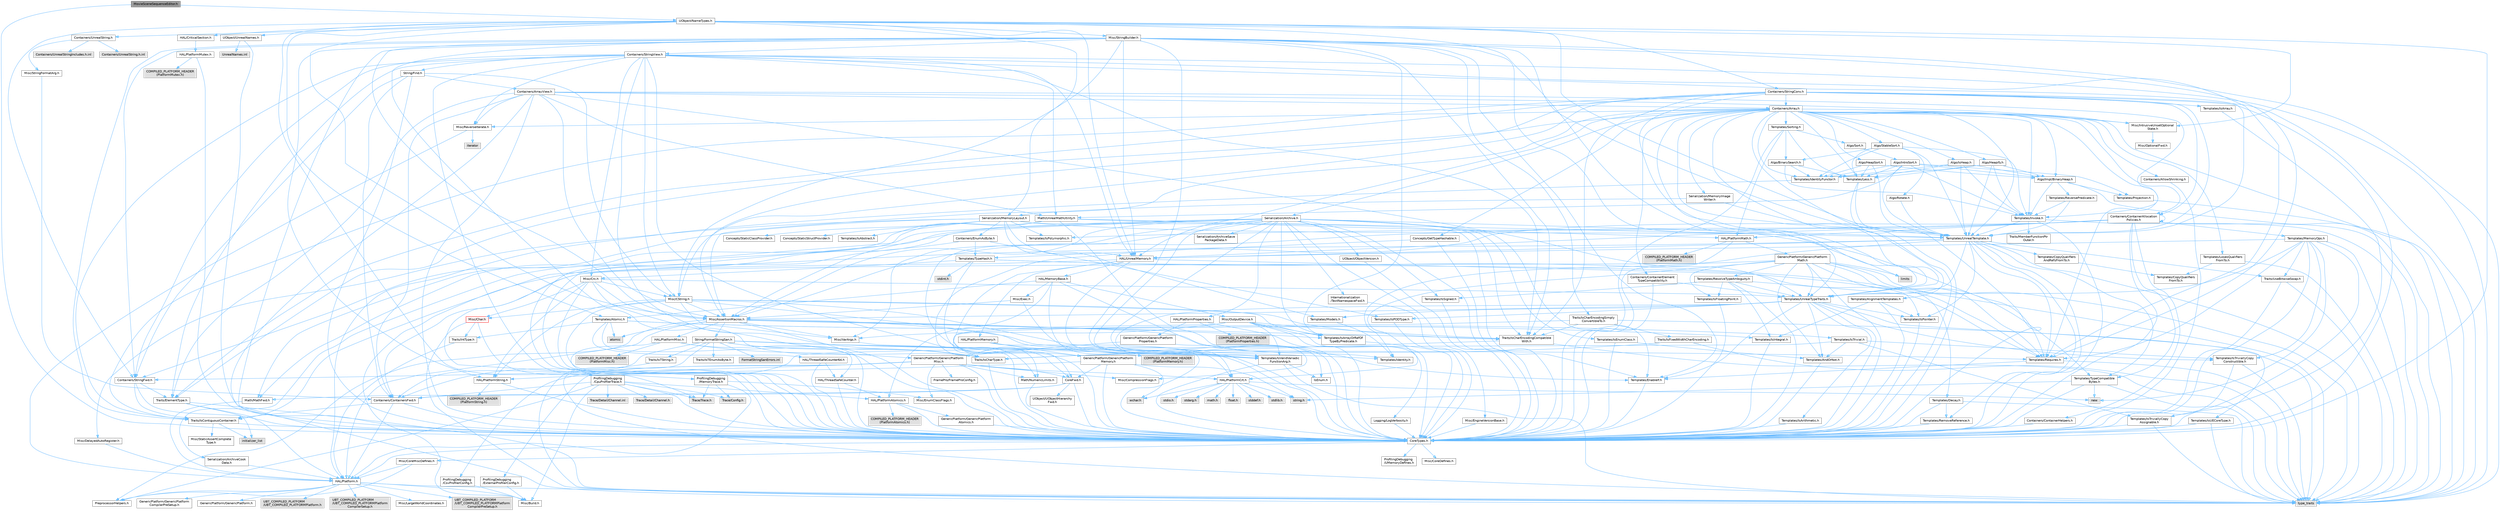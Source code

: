 digraph "MovieSceneSequenceEditor.h"
{
 // INTERACTIVE_SVG=YES
 // LATEX_PDF_SIZE
  bgcolor="transparent";
  edge [fontname=Helvetica,fontsize=10,labelfontname=Helvetica,labelfontsize=10];
  node [fontname=Helvetica,fontsize=10,shape=box,height=0.2,width=0.4];
  Node1 [id="Node000001",label="MovieSceneSequenceEditor.h",height=0.2,width=0.4,color="gray40", fillcolor="grey60", style="filled", fontcolor="black",tooltip=" "];
  Node1 -> Node2 [id="edge1_Node000001_Node000002",color="steelblue1",style="solid",tooltip=" "];
  Node2 [id="Node000002",label="CoreTypes.h",height=0.2,width=0.4,color="grey40", fillcolor="white", style="filled",URL="$dc/dec/CoreTypes_8h.html",tooltip=" "];
  Node2 -> Node3 [id="edge2_Node000002_Node000003",color="steelblue1",style="solid",tooltip=" "];
  Node3 [id="Node000003",label="HAL/Platform.h",height=0.2,width=0.4,color="grey40", fillcolor="white", style="filled",URL="$d9/dd0/Platform_8h.html",tooltip=" "];
  Node3 -> Node4 [id="edge3_Node000003_Node000004",color="steelblue1",style="solid",tooltip=" "];
  Node4 [id="Node000004",label="Misc/Build.h",height=0.2,width=0.4,color="grey40", fillcolor="white", style="filled",URL="$d3/dbb/Build_8h.html",tooltip=" "];
  Node3 -> Node5 [id="edge4_Node000003_Node000005",color="steelblue1",style="solid",tooltip=" "];
  Node5 [id="Node000005",label="Misc/LargeWorldCoordinates.h",height=0.2,width=0.4,color="grey40", fillcolor="white", style="filled",URL="$d2/dcb/LargeWorldCoordinates_8h.html",tooltip=" "];
  Node3 -> Node6 [id="edge5_Node000003_Node000006",color="steelblue1",style="solid",tooltip=" "];
  Node6 [id="Node000006",label="type_traits",height=0.2,width=0.4,color="grey60", fillcolor="#E0E0E0", style="filled",tooltip=" "];
  Node3 -> Node7 [id="edge6_Node000003_Node000007",color="steelblue1",style="solid",tooltip=" "];
  Node7 [id="Node000007",label="PreprocessorHelpers.h",height=0.2,width=0.4,color="grey40", fillcolor="white", style="filled",URL="$db/ddb/PreprocessorHelpers_8h.html",tooltip=" "];
  Node3 -> Node8 [id="edge7_Node000003_Node000008",color="steelblue1",style="solid",tooltip=" "];
  Node8 [id="Node000008",label="UBT_COMPILED_PLATFORM\l/UBT_COMPILED_PLATFORMPlatform\lCompilerPreSetup.h",height=0.2,width=0.4,color="grey60", fillcolor="#E0E0E0", style="filled",tooltip=" "];
  Node3 -> Node9 [id="edge8_Node000003_Node000009",color="steelblue1",style="solid",tooltip=" "];
  Node9 [id="Node000009",label="GenericPlatform/GenericPlatform\lCompilerPreSetup.h",height=0.2,width=0.4,color="grey40", fillcolor="white", style="filled",URL="$d9/dc8/GenericPlatformCompilerPreSetup_8h.html",tooltip=" "];
  Node3 -> Node10 [id="edge9_Node000003_Node000010",color="steelblue1",style="solid",tooltip=" "];
  Node10 [id="Node000010",label="GenericPlatform/GenericPlatform.h",height=0.2,width=0.4,color="grey40", fillcolor="white", style="filled",URL="$d6/d84/GenericPlatform_8h.html",tooltip=" "];
  Node3 -> Node11 [id="edge10_Node000003_Node000011",color="steelblue1",style="solid",tooltip=" "];
  Node11 [id="Node000011",label="UBT_COMPILED_PLATFORM\l/UBT_COMPILED_PLATFORMPlatform.h",height=0.2,width=0.4,color="grey60", fillcolor="#E0E0E0", style="filled",tooltip=" "];
  Node3 -> Node12 [id="edge11_Node000003_Node000012",color="steelblue1",style="solid",tooltip=" "];
  Node12 [id="Node000012",label="UBT_COMPILED_PLATFORM\l/UBT_COMPILED_PLATFORMPlatform\lCompilerSetup.h",height=0.2,width=0.4,color="grey60", fillcolor="#E0E0E0", style="filled",tooltip=" "];
  Node2 -> Node13 [id="edge12_Node000002_Node000013",color="steelblue1",style="solid",tooltip=" "];
  Node13 [id="Node000013",label="ProfilingDebugging\l/UMemoryDefines.h",height=0.2,width=0.4,color="grey40", fillcolor="white", style="filled",URL="$d2/da2/UMemoryDefines_8h.html",tooltip=" "];
  Node2 -> Node14 [id="edge13_Node000002_Node000014",color="steelblue1",style="solid",tooltip=" "];
  Node14 [id="Node000014",label="Misc/CoreMiscDefines.h",height=0.2,width=0.4,color="grey40", fillcolor="white", style="filled",URL="$da/d38/CoreMiscDefines_8h.html",tooltip=" "];
  Node14 -> Node3 [id="edge14_Node000014_Node000003",color="steelblue1",style="solid",tooltip=" "];
  Node14 -> Node7 [id="edge15_Node000014_Node000007",color="steelblue1",style="solid",tooltip=" "];
  Node2 -> Node15 [id="edge16_Node000002_Node000015",color="steelblue1",style="solid",tooltip=" "];
  Node15 [id="Node000015",label="Misc/CoreDefines.h",height=0.2,width=0.4,color="grey40", fillcolor="white", style="filled",URL="$d3/dd2/CoreDefines_8h.html",tooltip=" "];
  Node1 -> Node16 [id="edge17_Node000001_Node000016",color="steelblue1",style="solid",tooltip=" "];
  Node16 [id="Node000016",label="UObject/NameTypes.h",height=0.2,width=0.4,color="grey40", fillcolor="white", style="filled",URL="$d6/d35/NameTypes_8h.html",tooltip=" "];
  Node16 -> Node2 [id="edge18_Node000016_Node000002",color="steelblue1",style="solid",tooltip=" "];
  Node16 -> Node17 [id="edge19_Node000016_Node000017",color="steelblue1",style="solid",tooltip=" "];
  Node17 [id="Node000017",label="Misc/AssertionMacros.h",height=0.2,width=0.4,color="grey40", fillcolor="white", style="filled",URL="$d0/dfa/AssertionMacros_8h.html",tooltip=" "];
  Node17 -> Node2 [id="edge20_Node000017_Node000002",color="steelblue1",style="solid",tooltip=" "];
  Node17 -> Node3 [id="edge21_Node000017_Node000003",color="steelblue1",style="solid",tooltip=" "];
  Node17 -> Node18 [id="edge22_Node000017_Node000018",color="steelblue1",style="solid",tooltip=" "];
  Node18 [id="Node000018",label="HAL/PlatformMisc.h",height=0.2,width=0.4,color="grey40", fillcolor="white", style="filled",URL="$d0/df5/PlatformMisc_8h.html",tooltip=" "];
  Node18 -> Node2 [id="edge23_Node000018_Node000002",color="steelblue1",style="solid",tooltip=" "];
  Node18 -> Node19 [id="edge24_Node000018_Node000019",color="steelblue1",style="solid",tooltip=" "];
  Node19 [id="Node000019",label="GenericPlatform/GenericPlatform\lMisc.h",height=0.2,width=0.4,color="grey40", fillcolor="white", style="filled",URL="$db/d9a/GenericPlatformMisc_8h.html",tooltip=" "];
  Node19 -> Node20 [id="edge25_Node000019_Node000020",color="steelblue1",style="solid",tooltip=" "];
  Node20 [id="Node000020",label="Containers/StringFwd.h",height=0.2,width=0.4,color="grey40", fillcolor="white", style="filled",URL="$df/d37/StringFwd_8h.html",tooltip=" "];
  Node20 -> Node2 [id="edge26_Node000020_Node000002",color="steelblue1",style="solid",tooltip=" "];
  Node20 -> Node21 [id="edge27_Node000020_Node000021",color="steelblue1",style="solid",tooltip=" "];
  Node21 [id="Node000021",label="Traits/ElementType.h",height=0.2,width=0.4,color="grey40", fillcolor="white", style="filled",URL="$d5/d4f/ElementType_8h.html",tooltip=" "];
  Node21 -> Node3 [id="edge28_Node000021_Node000003",color="steelblue1",style="solid",tooltip=" "];
  Node21 -> Node22 [id="edge29_Node000021_Node000022",color="steelblue1",style="solid",tooltip=" "];
  Node22 [id="Node000022",label="initializer_list",height=0.2,width=0.4,color="grey60", fillcolor="#E0E0E0", style="filled",tooltip=" "];
  Node21 -> Node6 [id="edge30_Node000021_Node000006",color="steelblue1",style="solid",tooltip=" "];
  Node20 -> Node23 [id="edge31_Node000020_Node000023",color="steelblue1",style="solid",tooltip=" "];
  Node23 [id="Node000023",label="Traits/IsContiguousContainer.h",height=0.2,width=0.4,color="grey40", fillcolor="white", style="filled",URL="$d5/d3c/IsContiguousContainer_8h.html",tooltip=" "];
  Node23 -> Node2 [id="edge32_Node000023_Node000002",color="steelblue1",style="solid",tooltip=" "];
  Node23 -> Node24 [id="edge33_Node000023_Node000024",color="steelblue1",style="solid",tooltip=" "];
  Node24 [id="Node000024",label="Misc/StaticAssertComplete\lType.h",height=0.2,width=0.4,color="grey40", fillcolor="white", style="filled",URL="$d5/d4e/StaticAssertCompleteType_8h.html",tooltip=" "];
  Node23 -> Node22 [id="edge34_Node000023_Node000022",color="steelblue1",style="solid",tooltip=" "];
  Node19 -> Node25 [id="edge35_Node000019_Node000025",color="steelblue1",style="solid",tooltip=" "];
  Node25 [id="Node000025",label="CoreFwd.h",height=0.2,width=0.4,color="grey40", fillcolor="white", style="filled",URL="$d1/d1e/CoreFwd_8h.html",tooltip=" "];
  Node25 -> Node2 [id="edge36_Node000025_Node000002",color="steelblue1",style="solid",tooltip=" "];
  Node25 -> Node26 [id="edge37_Node000025_Node000026",color="steelblue1",style="solid",tooltip=" "];
  Node26 [id="Node000026",label="Containers/ContainersFwd.h",height=0.2,width=0.4,color="grey40", fillcolor="white", style="filled",URL="$d4/d0a/ContainersFwd_8h.html",tooltip=" "];
  Node26 -> Node3 [id="edge38_Node000026_Node000003",color="steelblue1",style="solid",tooltip=" "];
  Node26 -> Node2 [id="edge39_Node000026_Node000002",color="steelblue1",style="solid",tooltip=" "];
  Node26 -> Node23 [id="edge40_Node000026_Node000023",color="steelblue1",style="solid",tooltip=" "];
  Node25 -> Node27 [id="edge41_Node000025_Node000027",color="steelblue1",style="solid",tooltip=" "];
  Node27 [id="Node000027",label="Math/MathFwd.h",height=0.2,width=0.4,color="grey40", fillcolor="white", style="filled",URL="$d2/d10/MathFwd_8h.html",tooltip=" "];
  Node27 -> Node3 [id="edge42_Node000027_Node000003",color="steelblue1",style="solid",tooltip=" "];
  Node25 -> Node28 [id="edge43_Node000025_Node000028",color="steelblue1",style="solid",tooltip=" "];
  Node28 [id="Node000028",label="UObject/UObjectHierarchy\lFwd.h",height=0.2,width=0.4,color="grey40", fillcolor="white", style="filled",URL="$d3/d13/UObjectHierarchyFwd_8h.html",tooltip=" "];
  Node19 -> Node2 [id="edge44_Node000019_Node000002",color="steelblue1",style="solid",tooltip=" "];
  Node19 -> Node29 [id="edge45_Node000019_Node000029",color="steelblue1",style="solid",tooltip=" "];
  Node29 [id="Node000029",label="FramePro/FrameProConfig.h",height=0.2,width=0.4,color="grey40", fillcolor="white", style="filled",URL="$d7/d90/FrameProConfig_8h.html",tooltip=" "];
  Node19 -> Node30 [id="edge46_Node000019_Node000030",color="steelblue1",style="solid",tooltip=" "];
  Node30 [id="Node000030",label="HAL/PlatformCrt.h",height=0.2,width=0.4,color="grey40", fillcolor="white", style="filled",URL="$d8/d75/PlatformCrt_8h.html",tooltip=" "];
  Node30 -> Node31 [id="edge47_Node000030_Node000031",color="steelblue1",style="solid",tooltip=" "];
  Node31 [id="Node000031",label="new",height=0.2,width=0.4,color="grey60", fillcolor="#E0E0E0", style="filled",tooltip=" "];
  Node30 -> Node32 [id="edge48_Node000030_Node000032",color="steelblue1",style="solid",tooltip=" "];
  Node32 [id="Node000032",label="wchar.h",height=0.2,width=0.4,color="grey60", fillcolor="#E0E0E0", style="filled",tooltip=" "];
  Node30 -> Node33 [id="edge49_Node000030_Node000033",color="steelblue1",style="solid",tooltip=" "];
  Node33 [id="Node000033",label="stddef.h",height=0.2,width=0.4,color="grey60", fillcolor="#E0E0E0", style="filled",tooltip=" "];
  Node30 -> Node34 [id="edge50_Node000030_Node000034",color="steelblue1",style="solid",tooltip=" "];
  Node34 [id="Node000034",label="stdlib.h",height=0.2,width=0.4,color="grey60", fillcolor="#E0E0E0", style="filled",tooltip=" "];
  Node30 -> Node35 [id="edge51_Node000030_Node000035",color="steelblue1",style="solid",tooltip=" "];
  Node35 [id="Node000035",label="stdio.h",height=0.2,width=0.4,color="grey60", fillcolor="#E0E0E0", style="filled",tooltip=" "];
  Node30 -> Node36 [id="edge52_Node000030_Node000036",color="steelblue1",style="solid",tooltip=" "];
  Node36 [id="Node000036",label="stdarg.h",height=0.2,width=0.4,color="grey60", fillcolor="#E0E0E0", style="filled",tooltip=" "];
  Node30 -> Node37 [id="edge53_Node000030_Node000037",color="steelblue1",style="solid",tooltip=" "];
  Node37 [id="Node000037",label="math.h",height=0.2,width=0.4,color="grey60", fillcolor="#E0E0E0", style="filled",tooltip=" "];
  Node30 -> Node38 [id="edge54_Node000030_Node000038",color="steelblue1",style="solid",tooltip=" "];
  Node38 [id="Node000038",label="float.h",height=0.2,width=0.4,color="grey60", fillcolor="#E0E0E0", style="filled",tooltip=" "];
  Node30 -> Node39 [id="edge55_Node000030_Node000039",color="steelblue1",style="solid",tooltip=" "];
  Node39 [id="Node000039",label="string.h",height=0.2,width=0.4,color="grey60", fillcolor="#E0E0E0", style="filled",tooltip=" "];
  Node19 -> Node40 [id="edge56_Node000019_Node000040",color="steelblue1",style="solid",tooltip=" "];
  Node40 [id="Node000040",label="Math/NumericLimits.h",height=0.2,width=0.4,color="grey40", fillcolor="white", style="filled",URL="$df/d1b/NumericLimits_8h.html",tooltip=" "];
  Node40 -> Node2 [id="edge57_Node000040_Node000002",color="steelblue1",style="solid",tooltip=" "];
  Node19 -> Node41 [id="edge58_Node000019_Node000041",color="steelblue1",style="solid",tooltip=" "];
  Node41 [id="Node000041",label="Misc/CompressionFlags.h",height=0.2,width=0.4,color="grey40", fillcolor="white", style="filled",URL="$d9/d76/CompressionFlags_8h.html",tooltip=" "];
  Node19 -> Node42 [id="edge59_Node000019_Node000042",color="steelblue1",style="solid",tooltip=" "];
  Node42 [id="Node000042",label="Misc/EnumClassFlags.h",height=0.2,width=0.4,color="grey40", fillcolor="white", style="filled",URL="$d8/de7/EnumClassFlags_8h.html",tooltip=" "];
  Node19 -> Node43 [id="edge60_Node000019_Node000043",color="steelblue1",style="solid",tooltip=" "];
  Node43 [id="Node000043",label="ProfilingDebugging\l/CsvProfilerConfig.h",height=0.2,width=0.4,color="grey40", fillcolor="white", style="filled",URL="$d3/d88/CsvProfilerConfig_8h.html",tooltip=" "];
  Node43 -> Node4 [id="edge61_Node000043_Node000004",color="steelblue1",style="solid",tooltip=" "];
  Node19 -> Node44 [id="edge62_Node000019_Node000044",color="steelblue1",style="solid",tooltip=" "];
  Node44 [id="Node000044",label="ProfilingDebugging\l/ExternalProfilerConfig.h",height=0.2,width=0.4,color="grey40", fillcolor="white", style="filled",URL="$d3/dbb/ExternalProfilerConfig_8h.html",tooltip=" "];
  Node44 -> Node4 [id="edge63_Node000044_Node000004",color="steelblue1",style="solid",tooltip=" "];
  Node18 -> Node45 [id="edge64_Node000018_Node000045",color="steelblue1",style="solid",tooltip=" "];
  Node45 [id="Node000045",label="COMPILED_PLATFORM_HEADER\l(PlatformMisc.h)",height=0.2,width=0.4,color="grey60", fillcolor="#E0E0E0", style="filled",tooltip=" "];
  Node18 -> Node46 [id="edge65_Node000018_Node000046",color="steelblue1",style="solid",tooltip=" "];
  Node46 [id="Node000046",label="ProfilingDebugging\l/CpuProfilerTrace.h",height=0.2,width=0.4,color="grey40", fillcolor="white", style="filled",URL="$da/dcb/CpuProfilerTrace_8h.html",tooltip=" "];
  Node46 -> Node2 [id="edge66_Node000046_Node000002",color="steelblue1",style="solid",tooltip=" "];
  Node46 -> Node26 [id="edge67_Node000046_Node000026",color="steelblue1",style="solid",tooltip=" "];
  Node46 -> Node47 [id="edge68_Node000046_Node000047",color="steelblue1",style="solid",tooltip=" "];
  Node47 [id="Node000047",label="HAL/PlatformAtomics.h",height=0.2,width=0.4,color="grey40", fillcolor="white", style="filled",URL="$d3/d36/PlatformAtomics_8h.html",tooltip=" "];
  Node47 -> Node2 [id="edge69_Node000047_Node000002",color="steelblue1",style="solid",tooltip=" "];
  Node47 -> Node48 [id="edge70_Node000047_Node000048",color="steelblue1",style="solid",tooltip=" "];
  Node48 [id="Node000048",label="GenericPlatform/GenericPlatform\lAtomics.h",height=0.2,width=0.4,color="grey40", fillcolor="white", style="filled",URL="$da/d72/GenericPlatformAtomics_8h.html",tooltip=" "];
  Node48 -> Node2 [id="edge71_Node000048_Node000002",color="steelblue1",style="solid",tooltip=" "];
  Node47 -> Node49 [id="edge72_Node000047_Node000049",color="steelblue1",style="solid",tooltip=" "];
  Node49 [id="Node000049",label="COMPILED_PLATFORM_HEADER\l(PlatformAtomics.h)",height=0.2,width=0.4,color="grey60", fillcolor="#E0E0E0", style="filled",tooltip=" "];
  Node46 -> Node7 [id="edge73_Node000046_Node000007",color="steelblue1",style="solid",tooltip=" "];
  Node46 -> Node4 [id="edge74_Node000046_Node000004",color="steelblue1",style="solid",tooltip=" "];
  Node46 -> Node50 [id="edge75_Node000046_Node000050",color="steelblue1",style="solid",tooltip=" "];
  Node50 [id="Node000050",label="Trace/Config.h",height=0.2,width=0.4,color="grey60", fillcolor="#E0E0E0", style="filled",tooltip=" "];
  Node46 -> Node51 [id="edge76_Node000046_Node000051",color="steelblue1",style="solid",tooltip=" "];
  Node51 [id="Node000051",label="Trace/Detail/Channel.h",height=0.2,width=0.4,color="grey60", fillcolor="#E0E0E0", style="filled",tooltip=" "];
  Node46 -> Node52 [id="edge77_Node000046_Node000052",color="steelblue1",style="solid",tooltip=" "];
  Node52 [id="Node000052",label="Trace/Detail/Channel.inl",height=0.2,width=0.4,color="grey60", fillcolor="#E0E0E0", style="filled",tooltip=" "];
  Node46 -> Node53 [id="edge78_Node000046_Node000053",color="steelblue1",style="solid",tooltip=" "];
  Node53 [id="Node000053",label="Trace/Trace.h",height=0.2,width=0.4,color="grey60", fillcolor="#E0E0E0", style="filled",tooltip=" "];
  Node17 -> Node7 [id="edge79_Node000017_Node000007",color="steelblue1",style="solid",tooltip=" "];
  Node17 -> Node54 [id="edge80_Node000017_Node000054",color="steelblue1",style="solid",tooltip=" "];
  Node54 [id="Node000054",label="Templates/EnableIf.h",height=0.2,width=0.4,color="grey40", fillcolor="white", style="filled",URL="$d7/d60/EnableIf_8h.html",tooltip=" "];
  Node54 -> Node2 [id="edge81_Node000054_Node000002",color="steelblue1",style="solid",tooltip=" "];
  Node17 -> Node55 [id="edge82_Node000017_Node000055",color="steelblue1",style="solid",tooltip=" "];
  Node55 [id="Node000055",label="Templates/IsArrayOrRefOf\lTypeByPredicate.h",height=0.2,width=0.4,color="grey40", fillcolor="white", style="filled",URL="$d6/da1/IsArrayOrRefOfTypeByPredicate_8h.html",tooltip=" "];
  Node55 -> Node2 [id="edge83_Node000055_Node000002",color="steelblue1",style="solid",tooltip=" "];
  Node17 -> Node56 [id="edge84_Node000017_Node000056",color="steelblue1",style="solid",tooltip=" "];
  Node56 [id="Node000056",label="Templates/IsValidVariadic\lFunctionArg.h",height=0.2,width=0.4,color="grey40", fillcolor="white", style="filled",URL="$d0/dc8/IsValidVariadicFunctionArg_8h.html",tooltip=" "];
  Node56 -> Node2 [id="edge85_Node000056_Node000002",color="steelblue1",style="solid",tooltip=" "];
  Node56 -> Node57 [id="edge86_Node000056_Node000057",color="steelblue1",style="solid",tooltip=" "];
  Node57 [id="Node000057",label="IsEnum.h",height=0.2,width=0.4,color="grey40", fillcolor="white", style="filled",URL="$d4/de5/IsEnum_8h.html",tooltip=" "];
  Node56 -> Node6 [id="edge87_Node000056_Node000006",color="steelblue1",style="solid",tooltip=" "];
  Node17 -> Node58 [id="edge88_Node000017_Node000058",color="steelblue1",style="solid",tooltip=" "];
  Node58 [id="Node000058",label="Traits/IsCharEncodingCompatible\lWith.h",height=0.2,width=0.4,color="grey40", fillcolor="white", style="filled",URL="$df/dd1/IsCharEncodingCompatibleWith_8h.html",tooltip=" "];
  Node58 -> Node6 [id="edge89_Node000058_Node000006",color="steelblue1",style="solid",tooltip=" "];
  Node58 -> Node59 [id="edge90_Node000058_Node000059",color="steelblue1",style="solid",tooltip=" "];
  Node59 [id="Node000059",label="Traits/IsCharType.h",height=0.2,width=0.4,color="grey40", fillcolor="white", style="filled",URL="$db/d51/IsCharType_8h.html",tooltip=" "];
  Node59 -> Node2 [id="edge91_Node000059_Node000002",color="steelblue1",style="solid",tooltip=" "];
  Node17 -> Node60 [id="edge92_Node000017_Node000060",color="steelblue1",style="solid",tooltip=" "];
  Node60 [id="Node000060",label="Misc/VarArgs.h",height=0.2,width=0.4,color="grey40", fillcolor="white", style="filled",URL="$d5/d6f/VarArgs_8h.html",tooltip=" "];
  Node60 -> Node2 [id="edge93_Node000060_Node000002",color="steelblue1",style="solid",tooltip=" "];
  Node17 -> Node61 [id="edge94_Node000017_Node000061",color="steelblue1",style="solid",tooltip=" "];
  Node61 [id="Node000061",label="String/FormatStringSan.h",height=0.2,width=0.4,color="grey40", fillcolor="white", style="filled",URL="$d3/d8b/FormatStringSan_8h.html",tooltip=" "];
  Node61 -> Node6 [id="edge95_Node000061_Node000006",color="steelblue1",style="solid",tooltip=" "];
  Node61 -> Node2 [id="edge96_Node000061_Node000002",color="steelblue1",style="solid",tooltip=" "];
  Node61 -> Node62 [id="edge97_Node000061_Node000062",color="steelblue1",style="solid",tooltip=" "];
  Node62 [id="Node000062",label="Templates/Requires.h",height=0.2,width=0.4,color="grey40", fillcolor="white", style="filled",URL="$dc/d96/Requires_8h.html",tooltip=" "];
  Node62 -> Node54 [id="edge98_Node000062_Node000054",color="steelblue1",style="solid",tooltip=" "];
  Node62 -> Node6 [id="edge99_Node000062_Node000006",color="steelblue1",style="solid",tooltip=" "];
  Node61 -> Node63 [id="edge100_Node000061_Node000063",color="steelblue1",style="solid",tooltip=" "];
  Node63 [id="Node000063",label="Templates/Identity.h",height=0.2,width=0.4,color="grey40", fillcolor="white", style="filled",URL="$d0/dd5/Identity_8h.html",tooltip=" "];
  Node61 -> Node56 [id="edge101_Node000061_Node000056",color="steelblue1",style="solid",tooltip=" "];
  Node61 -> Node59 [id="edge102_Node000061_Node000059",color="steelblue1",style="solid",tooltip=" "];
  Node61 -> Node64 [id="edge103_Node000061_Node000064",color="steelblue1",style="solid",tooltip=" "];
  Node64 [id="Node000064",label="Traits/IsTEnumAsByte.h",height=0.2,width=0.4,color="grey40", fillcolor="white", style="filled",URL="$d1/de6/IsTEnumAsByte_8h.html",tooltip=" "];
  Node61 -> Node65 [id="edge104_Node000061_Node000065",color="steelblue1",style="solid",tooltip=" "];
  Node65 [id="Node000065",label="Traits/IsTString.h",height=0.2,width=0.4,color="grey40", fillcolor="white", style="filled",URL="$d0/df8/IsTString_8h.html",tooltip=" "];
  Node65 -> Node26 [id="edge105_Node000065_Node000026",color="steelblue1",style="solid",tooltip=" "];
  Node61 -> Node26 [id="edge106_Node000061_Node000026",color="steelblue1",style="solid",tooltip=" "];
  Node61 -> Node66 [id="edge107_Node000061_Node000066",color="steelblue1",style="solid",tooltip=" "];
  Node66 [id="Node000066",label="FormatStringSanErrors.inl",height=0.2,width=0.4,color="grey60", fillcolor="#E0E0E0", style="filled",tooltip=" "];
  Node17 -> Node67 [id="edge108_Node000017_Node000067",color="steelblue1",style="solid",tooltip=" "];
  Node67 [id="Node000067",label="atomic",height=0.2,width=0.4,color="grey60", fillcolor="#E0E0E0", style="filled",tooltip=" "];
  Node16 -> Node68 [id="edge109_Node000016_Node000068",color="steelblue1",style="solid",tooltip=" "];
  Node68 [id="Node000068",label="HAL/UnrealMemory.h",height=0.2,width=0.4,color="grey40", fillcolor="white", style="filled",URL="$d9/d96/UnrealMemory_8h.html",tooltip=" "];
  Node68 -> Node2 [id="edge110_Node000068_Node000002",color="steelblue1",style="solid",tooltip=" "];
  Node68 -> Node69 [id="edge111_Node000068_Node000069",color="steelblue1",style="solid",tooltip=" "];
  Node69 [id="Node000069",label="GenericPlatform/GenericPlatform\lMemory.h",height=0.2,width=0.4,color="grey40", fillcolor="white", style="filled",URL="$dd/d22/GenericPlatformMemory_8h.html",tooltip=" "];
  Node69 -> Node25 [id="edge112_Node000069_Node000025",color="steelblue1",style="solid",tooltip=" "];
  Node69 -> Node2 [id="edge113_Node000069_Node000002",color="steelblue1",style="solid",tooltip=" "];
  Node69 -> Node70 [id="edge114_Node000069_Node000070",color="steelblue1",style="solid",tooltip=" "];
  Node70 [id="Node000070",label="HAL/PlatformString.h",height=0.2,width=0.4,color="grey40", fillcolor="white", style="filled",URL="$db/db5/PlatformString_8h.html",tooltip=" "];
  Node70 -> Node2 [id="edge115_Node000070_Node000002",color="steelblue1",style="solid",tooltip=" "];
  Node70 -> Node71 [id="edge116_Node000070_Node000071",color="steelblue1",style="solid",tooltip=" "];
  Node71 [id="Node000071",label="COMPILED_PLATFORM_HEADER\l(PlatformString.h)",height=0.2,width=0.4,color="grey60", fillcolor="#E0E0E0", style="filled",tooltip=" "];
  Node69 -> Node39 [id="edge117_Node000069_Node000039",color="steelblue1",style="solid",tooltip=" "];
  Node69 -> Node32 [id="edge118_Node000069_Node000032",color="steelblue1",style="solid",tooltip=" "];
  Node68 -> Node72 [id="edge119_Node000068_Node000072",color="steelblue1",style="solid",tooltip=" "];
  Node72 [id="Node000072",label="HAL/MemoryBase.h",height=0.2,width=0.4,color="grey40", fillcolor="white", style="filled",URL="$d6/d9f/MemoryBase_8h.html",tooltip=" "];
  Node72 -> Node2 [id="edge120_Node000072_Node000002",color="steelblue1",style="solid",tooltip=" "];
  Node72 -> Node47 [id="edge121_Node000072_Node000047",color="steelblue1",style="solid",tooltip=" "];
  Node72 -> Node30 [id="edge122_Node000072_Node000030",color="steelblue1",style="solid",tooltip=" "];
  Node72 -> Node73 [id="edge123_Node000072_Node000073",color="steelblue1",style="solid",tooltip=" "];
  Node73 [id="Node000073",label="Misc/Exec.h",height=0.2,width=0.4,color="grey40", fillcolor="white", style="filled",URL="$de/ddb/Exec_8h.html",tooltip=" "];
  Node73 -> Node2 [id="edge124_Node000073_Node000002",color="steelblue1",style="solid",tooltip=" "];
  Node73 -> Node17 [id="edge125_Node000073_Node000017",color="steelblue1",style="solid",tooltip=" "];
  Node72 -> Node74 [id="edge126_Node000072_Node000074",color="steelblue1",style="solid",tooltip=" "];
  Node74 [id="Node000074",label="Misc/OutputDevice.h",height=0.2,width=0.4,color="grey40", fillcolor="white", style="filled",URL="$d7/d32/OutputDevice_8h.html",tooltip=" "];
  Node74 -> Node25 [id="edge127_Node000074_Node000025",color="steelblue1",style="solid",tooltip=" "];
  Node74 -> Node2 [id="edge128_Node000074_Node000002",color="steelblue1",style="solid",tooltip=" "];
  Node74 -> Node75 [id="edge129_Node000074_Node000075",color="steelblue1",style="solid",tooltip=" "];
  Node75 [id="Node000075",label="Logging/LogVerbosity.h",height=0.2,width=0.4,color="grey40", fillcolor="white", style="filled",URL="$d2/d8f/LogVerbosity_8h.html",tooltip=" "];
  Node75 -> Node2 [id="edge130_Node000075_Node000002",color="steelblue1",style="solid",tooltip=" "];
  Node74 -> Node60 [id="edge131_Node000074_Node000060",color="steelblue1",style="solid",tooltip=" "];
  Node74 -> Node55 [id="edge132_Node000074_Node000055",color="steelblue1",style="solid",tooltip=" "];
  Node74 -> Node56 [id="edge133_Node000074_Node000056",color="steelblue1",style="solid",tooltip=" "];
  Node74 -> Node58 [id="edge134_Node000074_Node000058",color="steelblue1",style="solid",tooltip=" "];
  Node72 -> Node76 [id="edge135_Node000072_Node000076",color="steelblue1",style="solid",tooltip=" "];
  Node76 [id="Node000076",label="Templates/Atomic.h",height=0.2,width=0.4,color="grey40", fillcolor="white", style="filled",URL="$d3/d91/Atomic_8h.html",tooltip=" "];
  Node76 -> Node77 [id="edge136_Node000076_Node000077",color="steelblue1",style="solid",tooltip=" "];
  Node77 [id="Node000077",label="HAL/ThreadSafeCounter.h",height=0.2,width=0.4,color="grey40", fillcolor="white", style="filled",URL="$dc/dc9/ThreadSafeCounter_8h.html",tooltip=" "];
  Node77 -> Node2 [id="edge137_Node000077_Node000002",color="steelblue1",style="solid",tooltip=" "];
  Node77 -> Node47 [id="edge138_Node000077_Node000047",color="steelblue1",style="solid",tooltip=" "];
  Node76 -> Node78 [id="edge139_Node000076_Node000078",color="steelblue1",style="solid",tooltip=" "];
  Node78 [id="Node000078",label="HAL/ThreadSafeCounter64.h",height=0.2,width=0.4,color="grey40", fillcolor="white", style="filled",URL="$d0/d12/ThreadSafeCounter64_8h.html",tooltip=" "];
  Node78 -> Node2 [id="edge140_Node000078_Node000002",color="steelblue1",style="solid",tooltip=" "];
  Node78 -> Node77 [id="edge141_Node000078_Node000077",color="steelblue1",style="solid",tooltip=" "];
  Node76 -> Node79 [id="edge142_Node000076_Node000079",color="steelblue1",style="solid",tooltip=" "];
  Node79 [id="Node000079",label="Templates/IsIntegral.h",height=0.2,width=0.4,color="grey40", fillcolor="white", style="filled",URL="$da/d64/IsIntegral_8h.html",tooltip=" "];
  Node79 -> Node2 [id="edge143_Node000079_Node000002",color="steelblue1",style="solid",tooltip=" "];
  Node76 -> Node80 [id="edge144_Node000076_Node000080",color="steelblue1",style="solid",tooltip=" "];
  Node80 [id="Node000080",label="Templates/IsTrivial.h",height=0.2,width=0.4,color="grey40", fillcolor="white", style="filled",URL="$da/d4c/IsTrivial_8h.html",tooltip=" "];
  Node80 -> Node81 [id="edge145_Node000080_Node000081",color="steelblue1",style="solid",tooltip=" "];
  Node81 [id="Node000081",label="Templates/AndOrNot.h",height=0.2,width=0.4,color="grey40", fillcolor="white", style="filled",URL="$db/d0a/AndOrNot_8h.html",tooltip=" "];
  Node81 -> Node2 [id="edge146_Node000081_Node000002",color="steelblue1",style="solid",tooltip=" "];
  Node80 -> Node82 [id="edge147_Node000080_Node000082",color="steelblue1",style="solid",tooltip=" "];
  Node82 [id="Node000082",label="Templates/IsTriviallyCopy\lConstructible.h",height=0.2,width=0.4,color="grey40", fillcolor="white", style="filled",URL="$d3/d78/IsTriviallyCopyConstructible_8h.html",tooltip=" "];
  Node82 -> Node2 [id="edge148_Node000082_Node000002",color="steelblue1",style="solid",tooltip=" "];
  Node82 -> Node6 [id="edge149_Node000082_Node000006",color="steelblue1",style="solid",tooltip=" "];
  Node80 -> Node83 [id="edge150_Node000080_Node000083",color="steelblue1",style="solid",tooltip=" "];
  Node83 [id="Node000083",label="Templates/IsTriviallyCopy\lAssignable.h",height=0.2,width=0.4,color="grey40", fillcolor="white", style="filled",URL="$d2/df2/IsTriviallyCopyAssignable_8h.html",tooltip=" "];
  Node83 -> Node2 [id="edge151_Node000083_Node000002",color="steelblue1",style="solid",tooltip=" "];
  Node83 -> Node6 [id="edge152_Node000083_Node000006",color="steelblue1",style="solid",tooltip=" "];
  Node80 -> Node6 [id="edge153_Node000080_Node000006",color="steelblue1",style="solid",tooltip=" "];
  Node76 -> Node84 [id="edge154_Node000076_Node000084",color="steelblue1",style="solid",tooltip=" "];
  Node84 [id="Node000084",label="Traits/IntType.h",height=0.2,width=0.4,color="grey40", fillcolor="white", style="filled",URL="$d7/deb/IntType_8h.html",tooltip=" "];
  Node84 -> Node3 [id="edge155_Node000084_Node000003",color="steelblue1",style="solid",tooltip=" "];
  Node76 -> Node67 [id="edge156_Node000076_Node000067",color="steelblue1",style="solid",tooltip=" "];
  Node68 -> Node85 [id="edge157_Node000068_Node000085",color="steelblue1",style="solid",tooltip=" "];
  Node85 [id="Node000085",label="HAL/PlatformMemory.h",height=0.2,width=0.4,color="grey40", fillcolor="white", style="filled",URL="$de/d68/PlatformMemory_8h.html",tooltip=" "];
  Node85 -> Node2 [id="edge158_Node000085_Node000002",color="steelblue1",style="solid",tooltip=" "];
  Node85 -> Node69 [id="edge159_Node000085_Node000069",color="steelblue1",style="solid",tooltip=" "];
  Node85 -> Node86 [id="edge160_Node000085_Node000086",color="steelblue1",style="solid",tooltip=" "];
  Node86 [id="Node000086",label="COMPILED_PLATFORM_HEADER\l(PlatformMemory.h)",height=0.2,width=0.4,color="grey60", fillcolor="#E0E0E0", style="filled",tooltip=" "];
  Node68 -> Node87 [id="edge161_Node000068_Node000087",color="steelblue1",style="solid",tooltip=" "];
  Node87 [id="Node000087",label="ProfilingDebugging\l/MemoryTrace.h",height=0.2,width=0.4,color="grey40", fillcolor="white", style="filled",URL="$da/dd7/MemoryTrace_8h.html",tooltip=" "];
  Node87 -> Node3 [id="edge162_Node000087_Node000003",color="steelblue1",style="solid",tooltip=" "];
  Node87 -> Node42 [id="edge163_Node000087_Node000042",color="steelblue1",style="solid",tooltip=" "];
  Node87 -> Node50 [id="edge164_Node000087_Node000050",color="steelblue1",style="solid",tooltip=" "];
  Node87 -> Node53 [id="edge165_Node000087_Node000053",color="steelblue1",style="solid",tooltip=" "];
  Node68 -> Node88 [id="edge166_Node000068_Node000088",color="steelblue1",style="solid",tooltip=" "];
  Node88 [id="Node000088",label="Templates/IsPointer.h",height=0.2,width=0.4,color="grey40", fillcolor="white", style="filled",URL="$d7/d05/IsPointer_8h.html",tooltip=" "];
  Node88 -> Node2 [id="edge167_Node000088_Node000002",color="steelblue1",style="solid",tooltip=" "];
  Node16 -> Node89 [id="edge168_Node000016_Node000089",color="steelblue1",style="solid",tooltip=" "];
  Node89 [id="Node000089",label="Templates/UnrealTypeTraits.h",height=0.2,width=0.4,color="grey40", fillcolor="white", style="filled",URL="$d2/d2d/UnrealTypeTraits_8h.html",tooltip=" "];
  Node89 -> Node2 [id="edge169_Node000089_Node000002",color="steelblue1",style="solid",tooltip=" "];
  Node89 -> Node88 [id="edge170_Node000089_Node000088",color="steelblue1",style="solid",tooltip=" "];
  Node89 -> Node17 [id="edge171_Node000089_Node000017",color="steelblue1",style="solid",tooltip=" "];
  Node89 -> Node81 [id="edge172_Node000089_Node000081",color="steelblue1",style="solid",tooltip=" "];
  Node89 -> Node54 [id="edge173_Node000089_Node000054",color="steelblue1",style="solid",tooltip=" "];
  Node89 -> Node90 [id="edge174_Node000089_Node000090",color="steelblue1",style="solid",tooltip=" "];
  Node90 [id="Node000090",label="Templates/IsArithmetic.h",height=0.2,width=0.4,color="grey40", fillcolor="white", style="filled",URL="$d2/d5d/IsArithmetic_8h.html",tooltip=" "];
  Node90 -> Node2 [id="edge175_Node000090_Node000002",color="steelblue1",style="solid",tooltip=" "];
  Node89 -> Node57 [id="edge176_Node000089_Node000057",color="steelblue1",style="solid",tooltip=" "];
  Node89 -> Node91 [id="edge177_Node000089_Node000091",color="steelblue1",style="solid",tooltip=" "];
  Node91 [id="Node000091",label="Templates/Models.h",height=0.2,width=0.4,color="grey40", fillcolor="white", style="filled",URL="$d3/d0c/Models_8h.html",tooltip=" "];
  Node91 -> Node63 [id="edge178_Node000091_Node000063",color="steelblue1",style="solid",tooltip=" "];
  Node89 -> Node92 [id="edge179_Node000089_Node000092",color="steelblue1",style="solid",tooltip=" "];
  Node92 [id="Node000092",label="Templates/IsPODType.h",height=0.2,width=0.4,color="grey40", fillcolor="white", style="filled",URL="$d7/db1/IsPODType_8h.html",tooltip=" "];
  Node92 -> Node2 [id="edge180_Node000092_Node000002",color="steelblue1",style="solid",tooltip=" "];
  Node89 -> Node93 [id="edge181_Node000089_Node000093",color="steelblue1",style="solid",tooltip=" "];
  Node93 [id="Node000093",label="Templates/IsUECoreType.h",height=0.2,width=0.4,color="grey40", fillcolor="white", style="filled",URL="$d1/db8/IsUECoreType_8h.html",tooltip=" "];
  Node93 -> Node2 [id="edge182_Node000093_Node000002",color="steelblue1",style="solid",tooltip=" "];
  Node93 -> Node6 [id="edge183_Node000093_Node000006",color="steelblue1",style="solid",tooltip=" "];
  Node89 -> Node82 [id="edge184_Node000089_Node000082",color="steelblue1",style="solid",tooltip=" "];
  Node16 -> Node94 [id="edge185_Node000016_Node000094",color="steelblue1",style="solid",tooltip=" "];
  Node94 [id="Node000094",label="Templates/UnrealTemplate.h",height=0.2,width=0.4,color="grey40", fillcolor="white", style="filled",URL="$d4/d24/UnrealTemplate_8h.html",tooltip=" "];
  Node94 -> Node2 [id="edge186_Node000094_Node000002",color="steelblue1",style="solid",tooltip=" "];
  Node94 -> Node88 [id="edge187_Node000094_Node000088",color="steelblue1",style="solid",tooltip=" "];
  Node94 -> Node68 [id="edge188_Node000094_Node000068",color="steelblue1",style="solid",tooltip=" "];
  Node94 -> Node95 [id="edge189_Node000094_Node000095",color="steelblue1",style="solid",tooltip=" "];
  Node95 [id="Node000095",label="Templates/CopyQualifiers\lAndRefsFromTo.h",height=0.2,width=0.4,color="grey40", fillcolor="white", style="filled",URL="$d3/db3/CopyQualifiersAndRefsFromTo_8h.html",tooltip=" "];
  Node95 -> Node96 [id="edge190_Node000095_Node000096",color="steelblue1",style="solid",tooltip=" "];
  Node96 [id="Node000096",label="Templates/CopyQualifiers\lFromTo.h",height=0.2,width=0.4,color="grey40", fillcolor="white", style="filled",URL="$d5/db4/CopyQualifiersFromTo_8h.html",tooltip=" "];
  Node94 -> Node89 [id="edge191_Node000094_Node000089",color="steelblue1",style="solid",tooltip=" "];
  Node94 -> Node97 [id="edge192_Node000094_Node000097",color="steelblue1",style="solid",tooltip=" "];
  Node97 [id="Node000097",label="Templates/RemoveReference.h",height=0.2,width=0.4,color="grey40", fillcolor="white", style="filled",URL="$da/dbe/RemoveReference_8h.html",tooltip=" "];
  Node97 -> Node2 [id="edge193_Node000097_Node000002",color="steelblue1",style="solid",tooltip=" "];
  Node94 -> Node62 [id="edge194_Node000094_Node000062",color="steelblue1",style="solid",tooltip=" "];
  Node94 -> Node98 [id="edge195_Node000094_Node000098",color="steelblue1",style="solid",tooltip=" "];
  Node98 [id="Node000098",label="Templates/TypeCompatible\lBytes.h",height=0.2,width=0.4,color="grey40", fillcolor="white", style="filled",URL="$df/d0a/TypeCompatibleBytes_8h.html",tooltip=" "];
  Node98 -> Node2 [id="edge196_Node000098_Node000002",color="steelblue1",style="solid",tooltip=" "];
  Node98 -> Node39 [id="edge197_Node000098_Node000039",color="steelblue1",style="solid",tooltip=" "];
  Node98 -> Node31 [id="edge198_Node000098_Node000031",color="steelblue1",style="solid",tooltip=" "];
  Node98 -> Node6 [id="edge199_Node000098_Node000006",color="steelblue1",style="solid",tooltip=" "];
  Node94 -> Node63 [id="edge200_Node000094_Node000063",color="steelblue1",style="solid",tooltip=" "];
  Node94 -> Node23 [id="edge201_Node000094_Node000023",color="steelblue1",style="solid",tooltip=" "];
  Node94 -> Node99 [id="edge202_Node000094_Node000099",color="steelblue1",style="solid",tooltip=" "];
  Node99 [id="Node000099",label="Traits/UseBitwiseSwap.h",height=0.2,width=0.4,color="grey40", fillcolor="white", style="filled",URL="$db/df3/UseBitwiseSwap_8h.html",tooltip=" "];
  Node99 -> Node2 [id="edge203_Node000099_Node000002",color="steelblue1",style="solid",tooltip=" "];
  Node99 -> Node6 [id="edge204_Node000099_Node000006",color="steelblue1",style="solid",tooltip=" "];
  Node94 -> Node6 [id="edge205_Node000094_Node000006",color="steelblue1",style="solid",tooltip=" "];
  Node16 -> Node100 [id="edge206_Node000016_Node000100",color="steelblue1",style="solid",tooltip=" "];
  Node100 [id="Node000100",label="Containers/UnrealString.h",height=0.2,width=0.4,color="grey40", fillcolor="white", style="filled",URL="$d5/dba/UnrealString_8h.html",tooltip=" "];
  Node100 -> Node101 [id="edge207_Node000100_Node000101",color="steelblue1",style="solid",tooltip=" "];
  Node101 [id="Node000101",label="Containers/UnrealStringIncludes.h.inl",height=0.2,width=0.4,color="grey60", fillcolor="#E0E0E0", style="filled",tooltip=" "];
  Node100 -> Node102 [id="edge208_Node000100_Node000102",color="steelblue1",style="solid",tooltip=" "];
  Node102 [id="Node000102",label="Containers/UnrealString.h.inl",height=0.2,width=0.4,color="grey60", fillcolor="#E0E0E0", style="filled",tooltip=" "];
  Node100 -> Node103 [id="edge209_Node000100_Node000103",color="steelblue1",style="solid",tooltip=" "];
  Node103 [id="Node000103",label="Misc/StringFormatArg.h",height=0.2,width=0.4,color="grey40", fillcolor="white", style="filled",URL="$d2/d16/StringFormatArg_8h.html",tooltip=" "];
  Node103 -> Node26 [id="edge210_Node000103_Node000026",color="steelblue1",style="solid",tooltip=" "];
  Node16 -> Node104 [id="edge211_Node000016_Node000104",color="steelblue1",style="solid",tooltip=" "];
  Node104 [id="Node000104",label="HAL/CriticalSection.h",height=0.2,width=0.4,color="grey40", fillcolor="white", style="filled",URL="$d6/d90/CriticalSection_8h.html",tooltip=" "];
  Node104 -> Node105 [id="edge212_Node000104_Node000105",color="steelblue1",style="solid",tooltip=" "];
  Node105 [id="Node000105",label="HAL/PlatformMutex.h",height=0.2,width=0.4,color="grey40", fillcolor="white", style="filled",URL="$d9/d0b/PlatformMutex_8h.html",tooltip=" "];
  Node105 -> Node2 [id="edge213_Node000105_Node000002",color="steelblue1",style="solid",tooltip=" "];
  Node105 -> Node106 [id="edge214_Node000105_Node000106",color="steelblue1",style="solid",tooltip=" "];
  Node106 [id="Node000106",label="COMPILED_PLATFORM_HEADER\l(PlatformMutex.h)",height=0.2,width=0.4,color="grey60", fillcolor="#E0E0E0", style="filled",tooltip=" "];
  Node16 -> Node107 [id="edge215_Node000016_Node000107",color="steelblue1",style="solid",tooltip=" "];
  Node107 [id="Node000107",label="Containers/StringConv.h",height=0.2,width=0.4,color="grey40", fillcolor="white", style="filled",URL="$d3/ddf/StringConv_8h.html",tooltip=" "];
  Node107 -> Node2 [id="edge216_Node000107_Node000002",color="steelblue1",style="solid",tooltip=" "];
  Node107 -> Node17 [id="edge217_Node000107_Node000017",color="steelblue1",style="solid",tooltip=" "];
  Node107 -> Node108 [id="edge218_Node000107_Node000108",color="steelblue1",style="solid",tooltip=" "];
  Node108 [id="Node000108",label="Containers/ContainerAllocation\lPolicies.h",height=0.2,width=0.4,color="grey40", fillcolor="white", style="filled",URL="$d7/dff/ContainerAllocationPolicies_8h.html",tooltip=" "];
  Node108 -> Node2 [id="edge219_Node000108_Node000002",color="steelblue1",style="solid",tooltip=" "];
  Node108 -> Node109 [id="edge220_Node000108_Node000109",color="steelblue1",style="solid",tooltip=" "];
  Node109 [id="Node000109",label="Containers/ContainerHelpers.h",height=0.2,width=0.4,color="grey40", fillcolor="white", style="filled",URL="$d7/d33/ContainerHelpers_8h.html",tooltip=" "];
  Node109 -> Node2 [id="edge221_Node000109_Node000002",color="steelblue1",style="solid",tooltip=" "];
  Node108 -> Node108 [id="edge222_Node000108_Node000108",color="steelblue1",style="solid",tooltip=" "];
  Node108 -> Node110 [id="edge223_Node000108_Node000110",color="steelblue1",style="solid",tooltip=" "];
  Node110 [id="Node000110",label="HAL/PlatformMath.h",height=0.2,width=0.4,color="grey40", fillcolor="white", style="filled",URL="$dc/d53/PlatformMath_8h.html",tooltip=" "];
  Node110 -> Node2 [id="edge224_Node000110_Node000002",color="steelblue1",style="solid",tooltip=" "];
  Node110 -> Node111 [id="edge225_Node000110_Node000111",color="steelblue1",style="solid",tooltip=" "];
  Node111 [id="Node000111",label="GenericPlatform/GenericPlatform\lMath.h",height=0.2,width=0.4,color="grey40", fillcolor="white", style="filled",URL="$d5/d79/GenericPlatformMath_8h.html",tooltip=" "];
  Node111 -> Node2 [id="edge226_Node000111_Node000002",color="steelblue1",style="solid",tooltip=" "];
  Node111 -> Node26 [id="edge227_Node000111_Node000026",color="steelblue1",style="solid",tooltip=" "];
  Node111 -> Node30 [id="edge228_Node000111_Node000030",color="steelblue1",style="solid",tooltip=" "];
  Node111 -> Node81 [id="edge229_Node000111_Node000081",color="steelblue1",style="solid",tooltip=" "];
  Node111 -> Node112 [id="edge230_Node000111_Node000112",color="steelblue1",style="solid",tooltip=" "];
  Node112 [id="Node000112",label="Templates/Decay.h",height=0.2,width=0.4,color="grey40", fillcolor="white", style="filled",URL="$dd/d0f/Decay_8h.html",tooltip=" "];
  Node112 -> Node2 [id="edge231_Node000112_Node000002",color="steelblue1",style="solid",tooltip=" "];
  Node112 -> Node97 [id="edge232_Node000112_Node000097",color="steelblue1",style="solid",tooltip=" "];
  Node112 -> Node6 [id="edge233_Node000112_Node000006",color="steelblue1",style="solid",tooltip=" "];
  Node111 -> Node113 [id="edge234_Node000111_Node000113",color="steelblue1",style="solid",tooltip=" "];
  Node113 [id="Node000113",label="Templates/IsFloatingPoint.h",height=0.2,width=0.4,color="grey40", fillcolor="white", style="filled",URL="$d3/d11/IsFloatingPoint_8h.html",tooltip=" "];
  Node113 -> Node2 [id="edge235_Node000113_Node000002",color="steelblue1",style="solid",tooltip=" "];
  Node111 -> Node89 [id="edge236_Node000111_Node000089",color="steelblue1",style="solid",tooltip=" "];
  Node111 -> Node62 [id="edge237_Node000111_Node000062",color="steelblue1",style="solid",tooltip=" "];
  Node111 -> Node114 [id="edge238_Node000111_Node000114",color="steelblue1",style="solid",tooltip=" "];
  Node114 [id="Node000114",label="Templates/ResolveTypeAmbiguity.h",height=0.2,width=0.4,color="grey40", fillcolor="white", style="filled",URL="$df/d1f/ResolveTypeAmbiguity_8h.html",tooltip=" "];
  Node114 -> Node2 [id="edge239_Node000114_Node000002",color="steelblue1",style="solid",tooltip=" "];
  Node114 -> Node113 [id="edge240_Node000114_Node000113",color="steelblue1",style="solid",tooltip=" "];
  Node114 -> Node89 [id="edge241_Node000114_Node000089",color="steelblue1",style="solid",tooltip=" "];
  Node114 -> Node115 [id="edge242_Node000114_Node000115",color="steelblue1",style="solid",tooltip=" "];
  Node115 [id="Node000115",label="Templates/IsSigned.h",height=0.2,width=0.4,color="grey40", fillcolor="white", style="filled",URL="$d8/dd8/IsSigned_8h.html",tooltip=" "];
  Node115 -> Node2 [id="edge243_Node000115_Node000002",color="steelblue1",style="solid",tooltip=" "];
  Node114 -> Node79 [id="edge244_Node000114_Node000079",color="steelblue1",style="solid",tooltip=" "];
  Node114 -> Node62 [id="edge245_Node000114_Node000062",color="steelblue1",style="solid",tooltip=" "];
  Node111 -> Node98 [id="edge246_Node000111_Node000098",color="steelblue1",style="solid",tooltip=" "];
  Node111 -> Node116 [id="edge247_Node000111_Node000116",color="steelblue1",style="solid",tooltip=" "];
  Node116 [id="Node000116",label="limits",height=0.2,width=0.4,color="grey60", fillcolor="#E0E0E0", style="filled",tooltip=" "];
  Node111 -> Node6 [id="edge248_Node000111_Node000006",color="steelblue1",style="solid",tooltip=" "];
  Node110 -> Node117 [id="edge249_Node000110_Node000117",color="steelblue1",style="solid",tooltip=" "];
  Node117 [id="Node000117",label="COMPILED_PLATFORM_HEADER\l(PlatformMath.h)",height=0.2,width=0.4,color="grey60", fillcolor="#E0E0E0", style="filled",tooltip=" "];
  Node108 -> Node68 [id="edge250_Node000108_Node000068",color="steelblue1",style="solid",tooltip=" "];
  Node108 -> Node40 [id="edge251_Node000108_Node000040",color="steelblue1",style="solid",tooltip=" "];
  Node108 -> Node17 [id="edge252_Node000108_Node000017",color="steelblue1",style="solid",tooltip=" "];
  Node108 -> Node118 [id="edge253_Node000108_Node000118",color="steelblue1",style="solid",tooltip=" "];
  Node118 [id="Node000118",label="Templates/IsPolymorphic.h",height=0.2,width=0.4,color="grey40", fillcolor="white", style="filled",URL="$dc/d20/IsPolymorphic_8h.html",tooltip=" "];
  Node108 -> Node119 [id="edge254_Node000108_Node000119",color="steelblue1",style="solid",tooltip=" "];
  Node119 [id="Node000119",label="Templates/MemoryOps.h",height=0.2,width=0.4,color="grey40", fillcolor="white", style="filled",URL="$db/dea/MemoryOps_8h.html",tooltip=" "];
  Node119 -> Node2 [id="edge255_Node000119_Node000002",color="steelblue1",style="solid",tooltip=" "];
  Node119 -> Node68 [id="edge256_Node000119_Node000068",color="steelblue1",style="solid",tooltip=" "];
  Node119 -> Node83 [id="edge257_Node000119_Node000083",color="steelblue1",style="solid",tooltip=" "];
  Node119 -> Node82 [id="edge258_Node000119_Node000082",color="steelblue1",style="solid",tooltip=" "];
  Node119 -> Node62 [id="edge259_Node000119_Node000062",color="steelblue1",style="solid",tooltip=" "];
  Node119 -> Node89 [id="edge260_Node000119_Node000089",color="steelblue1",style="solid",tooltip=" "];
  Node119 -> Node99 [id="edge261_Node000119_Node000099",color="steelblue1",style="solid",tooltip=" "];
  Node119 -> Node31 [id="edge262_Node000119_Node000031",color="steelblue1",style="solid",tooltip=" "];
  Node119 -> Node6 [id="edge263_Node000119_Node000006",color="steelblue1",style="solid",tooltip=" "];
  Node108 -> Node98 [id="edge264_Node000108_Node000098",color="steelblue1",style="solid",tooltip=" "];
  Node108 -> Node6 [id="edge265_Node000108_Node000006",color="steelblue1",style="solid",tooltip=" "];
  Node107 -> Node120 [id="edge266_Node000107_Node000120",color="steelblue1",style="solid",tooltip=" "];
  Node120 [id="Node000120",label="Containers/Array.h",height=0.2,width=0.4,color="grey40", fillcolor="white", style="filled",URL="$df/dd0/Array_8h.html",tooltip=" "];
  Node120 -> Node2 [id="edge267_Node000120_Node000002",color="steelblue1",style="solid",tooltip=" "];
  Node120 -> Node17 [id="edge268_Node000120_Node000017",color="steelblue1",style="solid",tooltip=" "];
  Node120 -> Node121 [id="edge269_Node000120_Node000121",color="steelblue1",style="solid",tooltip=" "];
  Node121 [id="Node000121",label="Misc/IntrusiveUnsetOptional\lState.h",height=0.2,width=0.4,color="grey40", fillcolor="white", style="filled",URL="$d2/d0a/IntrusiveUnsetOptionalState_8h.html",tooltip=" "];
  Node121 -> Node122 [id="edge270_Node000121_Node000122",color="steelblue1",style="solid",tooltip=" "];
  Node122 [id="Node000122",label="Misc/OptionalFwd.h",height=0.2,width=0.4,color="grey40", fillcolor="white", style="filled",URL="$dc/d50/OptionalFwd_8h.html",tooltip=" "];
  Node120 -> Node123 [id="edge271_Node000120_Node000123",color="steelblue1",style="solid",tooltip=" "];
  Node123 [id="Node000123",label="Misc/ReverseIterate.h",height=0.2,width=0.4,color="grey40", fillcolor="white", style="filled",URL="$db/de3/ReverseIterate_8h.html",tooltip=" "];
  Node123 -> Node3 [id="edge272_Node000123_Node000003",color="steelblue1",style="solid",tooltip=" "];
  Node123 -> Node124 [id="edge273_Node000123_Node000124",color="steelblue1",style="solid",tooltip=" "];
  Node124 [id="Node000124",label="iterator",height=0.2,width=0.4,color="grey60", fillcolor="#E0E0E0", style="filled",tooltip=" "];
  Node120 -> Node68 [id="edge274_Node000120_Node000068",color="steelblue1",style="solid",tooltip=" "];
  Node120 -> Node89 [id="edge275_Node000120_Node000089",color="steelblue1",style="solid",tooltip=" "];
  Node120 -> Node94 [id="edge276_Node000120_Node000094",color="steelblue1",style="solid",tooltip=" "];
  Node120 -> Node125 [id="edge277_Node000120_Node000125",color="steelblue1",style="solid",tooltip=" "];
  Node125 [id="Node000125",label="Containers/AllowShrinking.h",height=0.2,width=0.4,color="grey40", fillcolor="white", style="filled",URL="$d7/d1a/AllowShrinking_8h.html",tooltip=" "];
  Node125 -> Node2 [id="edge278_Node000125_Node000002",color="steelblue1",style="solid",tooltip=" "];
  Node120 -> Node108 [id="edge279_Node000120_Node000108",color="steelblue1",style="solid",tooltip=" "];
  Node120 -> Node126 [id="edge280_Node000120_Node000126",color="steelblue1",style="solid",tooltip=" "];
  Node126 [id="Node000126",label="Containers/ContainerElement\lTypeCompatibility.h",height=0.2,width=0.4,color="grey40", fillcolor="white", style="filled",URL="$df/ddf/ContainerElementTypeCompatibility_8h.html",tooltip=" "];
  Node126 -> Node2 [id="edge281_Node000126_Node000002",color="steelblue1",style="solid",tooltip=" "];
  Node126 -> Node89 [id="edge282_Node000126_Node000089",color="steelblue1",style="solid",tooltip=" "];
  Node120 -> Node127 [id="edge283_Node000120_Node000127",color="steelblue1",style="solid",tooltip=" "];
  Node127 [id="Node000127",label="Serialization/Archive.h",height=0.2,width=0.4,color="grey40", fillcolor="white", style="filled",URL="$d7/d3b/Archive_8h.html",tooltip=" "];
  Node127 -> Node25 [id="edge284_Node000127_Node000025",color="steelblue1",style="solid",tooltip=" "];
  Node127 -> Node2 [id="edge285_Node000127_Node000002",color="steelblue1",style="solid",tooltip=" "];
  Node127 -> Node128 [id="edge286_Node000127_Node000128",color="steelblue1",style="solid",tooltip=" "];
  Node128 [id="Node000128",label="HAL/PlatformProperties.h",height=0.2,width=0.4,color="grey40", fillcolor="white", style="filled",URL="$d9/db0/PlatformProperties_8h.html",tooltip=" "];
  Node128 -> Node2 [id="edge287_Node000128_Node000002",color="steelblue1",style="solid",tooltip=" "];
  Node128 -> Node129 [id="edge288_Node000128_Node000129",color="steelblue1",style="solid",tooltip=" "];
  Node129 [id="Node000129",label="GenericPlatform/GenericPlatform\lProperties.h",height=0.2,width=0.4,color="grey40", fillcolor="white", style="filled",URL="$d2/dcd/GenericPlatformProperties_8h.html",tooltip=" "];
  Node129 -> Node2 [id="edge289_Node000129_Node000002",color="steelblue1",style="solid",tooltip=" "];
  Node129 -> Node19 [id="edge290_Node000129_Node000019",color="steelblue1",style="solid",tooltip=" "];
  Node128 -> Node130 [id="edge291_Node000128_Node000130",color="steelblue1",style="solid",tooltip=" "];
  Node130 [id="Node000130",label="COMPILED_PLATFORM_HEADER\l(PlatformProperties.h)",height=0.2,width=0.4,color="grey60", fillcolor="#E0E0E0", style="filled",tooltip=" "];
  Node127 -> Node131 [id="edge292_Node000127_Node000131",color="steelblue1",style="solid",tooltip=" "];
  Node131 [id="Node000131",label="Internationalization\l/TextNamespaceFwd.h",height=0.2,width=0.4,color="grey40", fillcolor="white", style="filled",URL="$d8/d97/TextNamespaceFwd_8h.html",tooltip=" "];
  Node131 -> Node2 [id="edge293_Node000131_Node000002",color="steelblue1",style="solid",tooltip=" "];
  Node127 -> Node27 [id="edge294_Node000127_Node000027",color="steelblue1",style="solid",tooltip=" "];
  Node127 -> Node17 [id="edge295_Node000127_Node000017",color="steelblue1",style="solid",tooltip=" "];
  Node127 -> Node4 [id="edge296_Node000127_Node000004",color="steelblue1",style="solid",tooltip=" "];
  Node127 -> Node41 [id="edge297_Node000127_Node000041",color="steelblue1",style="solid",tooltip=" "];
  Node127 -> Node132 [id="edge298_Node000127_Node000132",color="steelblue1",style="solid",tooltip=" "];
  Node132 [id="Node000132",label="Misc/EngineVersionBase.h",height=0.2,width=0.4,color="grey40", fillcolor="white", style="filled",URL="$d5/d2b/EngineVersionBase_8h.html",tooltip=" "];
  Node132 -> Node2 [id="edge299_Node000132_Node000002",color="steelblue1",style="solid",tooltip=" "];
  Node127 -> Node60 [id="edge300_Node000127_Node000060",color="steelblue1",style="solid",tooltip=" "];
  Node127 -> Node133 [id="edge301_Node000127_Node000133",color="steelblue1",style="solid",tooltip=" "];
  Node133 [id="Node000133",label="Serialization/ArchiveCook\lData.h",height=0.2,width=0.4,color="grey40", fillcolor="white", style="filled",URL="$dc/db6/ArchiveCookData_8h.html",tooltip=" "];
  Node133 -> Node3 [id="edge302_Node000133_Node000003",color="steelblue1",style="solid",tooltip=" "];
  Node127 -> Node134 [id="edge303_Node000127_Node000134",color="steelblue1",style="solid",tooltip=" "];
  Node134 [id="Node000134",label="Serialization/ArchiveSave\lPackageData.h",height=0.2,width=0.4,color="grey40", fillcolor="white", style="filled",URL="$d1/d37/ArchiveSavePackageData_8h.html",tooltip=" "];
  Node127 -> Node54 [id="edge304_Node000127_Node000054",color="steelblue1",style="solid",tooltip=" "];
  Node127 -> Node55 [id="edge305_Node000127_Node000055",color="steelblue1",style="solid",tooltip=" "];
  Node127 -> Node135 [id="edge306_Node000127_Node000135",color="steelblue1",style="solid",tooltip=" "];
  Node135 [id="Node000135",label="Templates/IsEnumClass.h",height=0.2,width=0.4,color="grey40", fillcolor="white", style="filled",URL="$d7/d15/IsEnumClass_8h.html",tooltip=" "];
  Node135 -> Node2 [id="edge307_Node000135_Node000002",color="steelblue1",style="solid",tooltip=" "];
  Node135 -> Node81 [id="edge308_Node000135_Node000081",color="steelblue1",style="solid",tooltip=" "];
  Node127 -> Node115 [id="edge309_Node000127_Node000115",color="steelblue1",style="solid",tooltip=" "];
  Node127 -> Node56 [id="edge310_Node000127_Node000056",color="steelblue1",style="solid",tooltip=" "];
  Node127 -> Node94 [id="edge311_Node000127_Node000094",color="steelblue1",style="solid",tooltip=" "];
  Node127 -> Node58 [id="edge312_Node000127_Node000058",color="steelblue1",style="solid",tooltip=" "];
  Node127 -> Node136 [id="edge313_Node000127_Node000136",color="steelblue1",style="solid",tooltip=" "];
  Node136 [id="Node000136",label="UObject/ObjectVersion.h",height=0.2,width=0.4,color="grey40", fillcolor="white", style="filled",URL="$da/d63/ObjectVersion_8h.html",tooltip=" "];
  Node136 -> Node2 [id="edge314_Node000136_Node000002",color="steelblue1",style="solid",tooltip=" "];
  Node120 -> Node137 [id="edge315_Node000120_Node000137",color="steelblue1",style="solid",tooltip=" "];
  Node137 [id="Node000137",label="Serialization/MemoryImage\lWriter.h",height=0.2,width=0.4,color="grey40", fillcolor="white", style="filled",URL="$d0/d08/MemoryImageWriter_8h.html",tooltip=" "];
  Node137 -> Node2 [id="edge316_Node000137_Node000002",color="steelblue1",style="solid",tooltip=" "];
  Node137 -> Node138 [id="edge317_Node000137_Node000138",color="steelblue1",style="solid",tooltip=" "];
  Node138 [id="Node000138",label="Serialization/MemoryLayout.h",height=0.2,width=0.4,color="grey40", fillcolor="white", style="filled",URL="$d7/d66/MemoryLayout_8h.html",tooltip=" "];
  Node138 -> Node139 [id="edge318_Node000138_Node000139",color="steelblue1",style="solid",tooltip=" "];
  Node139 [id="Node000139",label="Concepts/StaticClassProvider.h",height=0.2,width=0.4,color="grey40", fillcolor="white", style="filled",URL="$dd/d83/StaticClassProvider_8h.html",tooltip=" "];
  Node138 -> Node140 [id="edge319_Node000138_Node000140",color="steelblue1",style="solid",tooltip=" "];
  Node140 [id="Node000140",label="Concepts/StaticStructProvider.h",height=0.2,width=0.4,color="grey40", fillcolor="white", style="filled",URL="$d5/d77/StaticStructProvider_8h.html",tooltip=" "];
  Node138 -> Node141 [id="edge320_Node000138_Node000141",color="steelblue1",style="solid",tooltip=" "];
  Node141 [id="Node000141",label="Containers/EnumAsByte.h",height=0.2,width=0.4,color="grey40", fillcolor="white", style="filled",URL="$d6/d9a/EnumAsByte_8h.html",tooltip=" "];
  Node141 -> Node2 [id="edge321_Node000141_Node000002",color="steelblue1",style="solid",tooltip=" "];
  Node141 -> Node92 [id="edge322_Node000141_Node000092",color="steelblue1",style="solid",tooltip=" "];
  Node141 -> Node142 [id="edge323_Node000141_Node000142",color="steelblue1",style="solid",tooltip=" "];
  Node142 [id="Node000142",label="Templates/TypeHash.h",height=0.2,width=0.4,color="grey40", fillcolor="white", style="filled",URL="$d1/d62/TypeHash_8h.html",tooltip=" "];
  Node142 -> Node2 [id="edge324_Node000142_Node000002",color="steelblue1",style="solid",tooltip=" "];
  Node142 -> Node62 [id="edge325_Node000142_Node000062",color="steelblue1",style="solid",tooltip=" "];
  Node142 -> Node143 [id="edge326_Node000142_Node000143",color="steelblue1",style="solid",tooltip=" "];
  Node143 [id="Node000143",label="Misc/Crc.h",height=0.2,width=0.4,color="grey40", fillcolor="white", style="filled",URL="$d4/dd2/Crc_8h.html",tooltip=" "];
  Node143 -> Node2 [id="edge327_Node000143_Node000002",color="steelblue1",style="solid",tooltip=" "];
  Node143 -> Node70 [id="edge328_Node000143_Node000070",color="steelblue1",style="solid",tooltip=" "];
  Node143 -> Node17 [id="edge329_Node000143_Node000017",color="steelblue1",style="solid",tooltip=" "];
  Node143 -> Node144 [id="edge330_Node000143_Node000144",color="steelblue1",style="solid",tooltip=" "];
  Node144 [id="Node000144",label="Misc/CString.h",height=0.2,width=0.4,color="grey40", fillcolor="white", style="filled",URL="$d2/d49/CString_8h.html",tooltip=" "];
  Node144 -> Node2 [id="edge331_Node000144_Node000002",color="steelblue1",style="solid",tooltip=" "];
  Node144 -> Node30 [id="edge332_Node000144_Node000030",color="steelblue1",style="solid",tooltip=" "];
  Node144 -> Node70 [id="edge333_Node000144_Node000070",color="steelblue1",style="solid",tooltip=" "];
  Node144 -> Node17 [id="edge334_Node000144_Node000017",color="steelblue1",style="solid",tooltip=" "];
  Node144 -> Node145 [id="edge335_Node000144_Node000145",color="steelblue1",style="solid",tooltip=" "];
  Node145 [id="Node000145",label="Misc/Char.h",height=0.2,width=0.4,color="red", fillcolor="#FFF0F0", style="filled",URL="$d0/d58/Char_8h.html",tooltip=" "];
  Node145 -> Node2 [id="edge336_Node000145_Node000002",color="steelblue1",style="solid",tooltip=" "];
  Node145 -> Node84 [id="edge337_Node000145_Node000084",color="steelblue1",style="solid",tooltip=" "];
  Node145 -> Node6 [id="edge338_Node000145_Node000006",color="steelblue1",style="solid",tooltip=" "];
  Node144 -> Node60 [id="edge339_Node000144_Node000060",color="steelblue1",style="solid",tooltip=" "];
  Node144 -> Node55 [id="edge340_Node000144_Node000055",color="steelblue1",style="solid",tooltip=" "];
  Node144 -> Node56 [id="edge341_Node000144_Node000056",color="steelblue1",style="solid",tooltip=" "];
  Node144 -> Node58 [id="edge342_Node000144_Node000058",color="steelblue1",style="solid",tooltip=" "];
  Node143 -> Node145 [id="edge343_Node000143_Node000145",color="steelblue1",style="solid",tooltip=" "];
  Node143 -> Node89 [id="edge344_Node000143_Node000089",color="steelblue1",style="solid",tooltip=" "];
  Node143 -> Node59 [id="edge345_Node000143_Node000059",color="steelblue1",style="solid",tooltip=" "];
  Node142 -> Node148 [id="edge346_Node000142_Node000148",color="steelblue1",style="solid",tooltip=" "];
  Node148 [id="Node000148",label="stdint.h",height=0.2,width=0.4,color="grey60", fillcolor="#E0E0E0", style="filled",tooltip=" "];
  Node142 -> Node6 [id="edge347_Node000142_Node000006",color="steelblue1",style="solid",tooltip=" "];
  Node138 -> Node20 [id="edge348_Node000138_Node000020",color="steelblue1",style="solid",tooltip=" "];
  Node138 -> Node68 [id="edge349_Node000138_Node000068",color="steelblue1",style="solid",tooltip=" "];
  Node138 -> Node149 [id="edge350_Node000138_Node000149",color="steelblue1",style="solid",tooltip=" "];
  Node149 [id="Node000149",label="Misc/DelayedAutoRegister.h",height=0.2,width=0.4,color="grey40", fillcolor="white", style="filled",URL="$d1/dda/DelayedAutoRegister_8h.html",tooltip=" "];
  Node149 -> Node3 [id="edge351_Node000149_Node000003",color="steelblue1",style="solid",tooltip=" "];
  Node138 -> Node54 [id="edge352_Node000138_Node000054",color="steelblue1",style="solid",tooltip=" "];
  Node138 -> Node150 [id="edge353_Node000138_Node000150",color="steelblue1",style="solid",tooltip=" "];
  Node150 [id="Node000150",label="Templates/IsAbstract.h",height=0.2,width=0.4,color="grey40", fillcolor="white", style="filled",URL="$d8/db7/IsAbstract_8h.html",tooltip=" "];
  Node138 -> Node118 [id="edge354_Node000138_Node000118",color="steelblue1",style="solid",tooltip=" "];
  Node138 -> Node91 [id="edge355_Node000138_Node000091",color="steelblue1",style="solid",tooltip=" "];
  Node138 -> Node94 [id="edge356_Node000138_Node000094",color="steelblue1",style="solid",tooltip=" "];
  Node120 -> Node151 [id="edge357_Node000120_Node000151",color="steelblue1",style="solid",tooltip=" "];
  Node151 [id="Node000151",label="Algo/Heapify.h",height=0.2,width=0.4,color="grey40", fillcolor="white", style="filled",URL="$d0/d2a/Heapify_8h.html",tooltip=" "];
  Node151 -> Node152 [id="edge358_Node000151_Node000152",color="steelblue1",style="solid",tooltip=" "];
  Node152 [id="Node000152",label="Algo/Impl/BinaryHeap.h",height=0.2,width=0.4,color="grey40", fillcolor="white", style="filled",URL="$d7/da3/Algo_2Impl_2BinaryHeap_8h.html",tooltip=" "];
  Node152 -> Node153 [id="edge359_Node000152_Node000153",color="steelblue1",style="solid",tooltip=" "];
  Node153 [id="Node000153",label="Templates/Invoke.h",height=0.2,width=0.4,color="grey40", fillcolor="white", style="filled",URL="$d7/deb/Invoke_8h.html",tooltip=" "];
  Node153 -> Node2 [id="edge360_Node000153_Node000002",color="steelblue1",style="solid",tooltip=" "];
  Node153 -> Node154 [id="edge361_Node000153_Node000154",color="steelblue1",style="solid",tooltip=" "];
  Node154 [id="Node000154",label="Traits/MemberFunctionPtr\lOuter.h",height=0.2,width=0.4,color="grey40", fillcolor="white", style="filled",URL="$db/da7/MemberFunctionPtrOuter_8h.html",tooltip=" "];
  Node153 -> Node94 [id="edge362_Node000153_Node000094",color="steelblue1",style="solid",tooltip=" "];
  Node153 -> Node6 [id="edge363_Node000153_Node000006",color="steelblue1",style="solid",tooltip=" "];
  Node152 -> Node155 [id="edge364_Node000152_Node000155",color="steelblue1",style="solid",tooltip=" "];
  Node155 [id="Node000155",label="Templates/Projection.h",height=0.2,width=0.4,color="grey40", fillcolor="white", style="filled",URL="$d7/df0/Projection_8h.html",tooltip=" "];
  Node155 -> Node6 [id="edge365_Node000155_Node000006",color="steelblue1",style="solid",tooltip=" "];
  Node152 -> Node156 [id="edge366_Node000152_Node000156",color="steelblue1",style="solid",tooltip=" "];
  Node156 [id="Node000156",label="Templates/ReversePredicate.h",height=0.2,width=0.4,color="grey40", fillcolor="white", style="filled",URL="$d8/d28/ReversePredicate_8h.html",tooltip=" "];
  Node156 -> Node153 [id="edge367_Node000156_Node000153",color="steelblue1",style="solid",tooltip=" "];
  Node156 -> Node94 [id="edge368_Node000156_Node000094",color="steelblue1",style="solid",tooltip=" "];
  Node152 -> Node6 [id="edge369_Node000152_Node000006",color="steelblue1",style="solid",tooltip=" "];
  Node151 -> Node157 [id="edge370_Node000151_Node000157",color="steelblue1",style="solid",tooltip=" "];
  Node157 [id="Node000157",label="Templates/IdentityFunctor.h",height=0.2,width=0.4,color="grey40", fillcolor="white", style="filled",URL="$d7/d2e/IdentityFunctor_8h.html",tooltip=" "];
  Node157 -> Node3 [id="edge371_Node000157_Node000003",color="steelblue1",style="solid",tooltip=" "];
  Node151 -> Node153 [id="edge372_Node000151_Node000153",color="steelblue1",style="solid",tooltip=" "];
  Node151 -> Node158 [id="edge373_Node000151_Node000158",color="steelblue1",style="solid",tooltip=" "];
  Node158 [id="Node000158",label="Templates/Less.h",height=0.2,width=0.4,color="grey40", fillcolor="white", style="filled",URL="$de/dc8/Less_8h.html",tooltip=" "];
  Node158 -> Node2 [id="edge374_Node000158_Node000002",color="steelblue1",style="solid",tooltip=" "];
  Node158 -> Node94 [id="edge375_Node000158_Node000094",color="steelblue1",style="solid",tooltip=" "];
  Node151 -> Node94 [id="edge376_Node000151_Node000094",color="steelblue1",style="solid",tooltip=" "];
  Node120 -> Node159 [id="edge377_Node000120_Node000159",color="steelblue1",style="solid",tooltip=" "];
  Node159 [id="Node000159",label="Algo/HeapSort.h",height=0.2,width=0.4,color="grey40", fillcolor="white", style="filled",URL="$d3/d92/HeapSort_8h.html",tooltip=" "];
  Node159 -> Node152 [id="edge378_Node000159_Node000152",color="steelblue1",style="solid",tooltip=" "];
  Node159 -> Node157 [id="edge379_Node000159_Node000157",color="steelblue1",style="solid",tooltip=" "];
  Node159 -> Node158 [id="edge380_Node000159_Node000158",color="steelblue1",style="solid",tooltip=" "];
  Node159 -> Node94 [id="edge381_Node000159_Node000094",color="steelblue1",style="solid",tooltip=" "];
  Node120 -> Node160 [id="edge382_Node000120_Node000160",color="steelblue1",style="solid",tooltip=" "];
  Node160 [id="Node000160",label="Algo/IsHeap.h",height=0.2,width=0.4,color="grey40", fillcolor="white", style="filled",URL="$de/d32/IsHeap_8h.html",tooltip=" "];
  Node160 -> Node152 [id="edge383_Node000160_Node000152",color="steelblue1",style="solid",tooltip=" "];
  Node160 -> Node157 [id="edge384_Node000160_Node000157",color="steelblue1",style="solid",tooltip=" "];
  Node160 -> Node153 [id="edge385_Node000160_Node000153",color="steelblue1",style="solid",tooltip=" "];
  Node160 -> Node158 [id="edge386_Node000160_Node000158",color="steelblue1",style="solid",tooltip=" "];
  Node160 -> Node94 [id="edge387_Node000160_Node000094",color="steelblue1",style="solid",tooltip=" "];
  Node120 -> Node152 [id="edge388_Node000120_Node000152",color="steelblue1",style="solid",tooltip=" "];
  Node120 -> Node161 [id="edge389_Node000120_Node000161",color="steelblue1",style="solid",tooltip=" "];
  Node161 [id="Node000161",label="Algo/StableSort.h",height=0.2,width=0.4,color="grey40", fillcolor="white", style="filled",URL="$d7/d3c/StableSort_8h.html",tooltip=" "];
  Node161 -> Node162 [id="edge390_Node000161_Node000162",color="steelblue1",style="solid",tooltip=" "];
  Node162 [id="Node000162",label="Algo/BinarySearch.h",height=0.2,width=0.4,color="grey40", fillcolor="white", style="filled",URL="$db/db4/BinarySearch_8h.html",tooltip=" "];
  Node162 -> Node157 [id="edge391_Node000162_Node000157",color="steelblue1",style="solid",tooltip=" "];
  Node162 -> Node153 [id="edge392_Node000162_Node000153",color="steelblue1",style="solid",tooltip=" "];
  Node162 -> Node158 [id="edge393_Node000162_Node000158",color="steelblue1",style="solid",tooltip=" "];
  Node161 -> Node163 [id="edge394_Node000161_Node000163",color="steelblue1",style="solid",tooltip=" "];
  Node163 [id="Node000163",label="Algo/Rotate.h",height=0.2,width=0.4,color="grey40", fillcolor="white", style="filled",URL="$dd/da7/Rotate_8h.html",tooltip=" "];
  Node163 -> Node94 [id="edge395_Node000163_Node000094",color="steelblue1",style="solid",tooltip=" "];
  Node161 -> Node157 [id="edge396_Node000161_Node000157",color="steelblue1",style="solid",tooltip=" "];
  Node161 -> Node153 [id="edge397_Node000161_Node000153",color="steelblue1",style="solid",tooltip=" "];
  Node161 -> Node158 [id="edge398_Node000161_Node000158",color="steelblue1",style="solid",tooltip=" "];
  Node161 -> Node94 [id="edge399_Node000161_Node000094",color="steelblue1",style="solid",tooltip=" "];
  Node120 -> Node164 [id="edge400_Node000120_Node000164",color="steelblue1",style="solid",tooltip=" "];
  Node164 [id="Node000164",label="Concepts/GetTypeHashable.h",height=0.2,width=0.4,color="grey40", fillcolor="white", style="filled",URL="$d3/da2/GetTypeHashable_8h.html",tooltip=" "];
  Node164 -> Node2 [id="edge401_Node000164_Node000002",color="steelblue1",style="solid",tooltip=" "];
  Node164 -> Node142 [id="edge402_Node000164_Node000142",color="steelblue1",style="solid",tooltip=" "];
  Node120 -> Node157 [id="edge403_Node000120_Node000157",color="steelblue1",style="solid",tooltip=" "];
  Node120 -> Node153 [id="edge404_Node000120_Node000153",color="steelblue1",style="solid",tooltip=" "];
  Node120 -> Node158 [id="edge405_Node000120_Node000158",color="steelblue1",style="solid",tooltip=" "];
  Node120 -> Node165 [id="edge406_Node000120_Node000165",color="steelblue1",style="solid",tooltip=" "];
  Node165 [id="Node000165",label="Templates/LosesQualifiers\lFromTo.h",height=0.2,width=0.4,color="grey40", fillcolor="white", style="filled",URL="$d2/db3/LosesQualifiersFromTo_8h.html",tooltip=" "];
  Node165 -> Node96 [id="edge407_Node000165_Node000096",color="steelblue1",style="solid",tooltip=" "];
  Node165 -> Node6 [id="edge408_Node000165_Node000006",color="steelblue1",style="solid",tooltip=" "];
  Node120 -> Node62 [id="edge409_Node000120_Node000062",color="steelblue1",style="solid",tooltip=" "];
  Node120 -> Node166 [id="edge410_Node000120_Node000166",color="steelblue1",style="solid",tooltip=" "];
  Node166 [id="Node000166",label="Templates/Sorting.h",height=0.2,width=0.4,color="grey40", fillcolor="white", style="filled",URL="$d3/d9e/Sorting_8h.html",tooltip=" "];
  Node166 -> Node2 [id="edge411_Node000166_Node000002",color="steelblue1",style="solid",tooltip=" "];
  Node166 -> Node162 [id="edge412_Node000166_Node000162",color="steelblue1",style="solid",tooltip=" "];
  Node166 -> Node167 [id="edge413_Node000166_Node000167",color="steelblue1",style="solid",tooltip=" "];
  Node167 [id="Node000167",label="Algo/Sort.h",height=0.2,width=0.4,color="grey40", fillcolor="white", style="filled",URL="$d1/d87/Sort_8h.html",tooltip=" "];
  Node167 -> Node168 [id="edge414_Node000167_Node000168",color="steelblue1",style="solid",tooltip=" "];
  Node168 [id="Node000168",label="Algo/IntroSort.h",height=0.2,width=0.4,color="grey40", fillcolor="white", style="filled",URL="$d3/db3/IntroSort_8h.html",tooltip=" "];
  Node168 -> Node152 [id="edge415_Node000168_Node000152",color="steelblue1",style="solid",tooltip=" "];
  Node168 -> Node169 [id="edge416_Node000168_Node000169",color="steelblue1",style="solid",tooltip=" "];
  Node169 [id="Node000169",label="Math/UnrealMathUtility.h",height=0.2,width=0.4,color="grey40", fillcolor="white", style="filled",URL="$db/db8/UnrealMathUtility_8h.html",tooltip=" "];
  Node169 -> Node2 [id="edge417_Node000169_Node000002",color="steelblue1",style="solid",tooltip=" "];
  Node169 -> Node17 [id="edge418_Node000169_Node000017",color="steelblue1",style="solid",tooltip=" "];
  Node169 -> Node110 [id="edge419_Node000169_Node000110",color="steelblue1",style="solid",tooltip=" "];
  Node169 -> Node27 [id="edge420_Node000169_Node000027",color="steelblue1",style="solid",tooltip=" "];
  Node169 -> Node63 [id="edge421_Node000169_Node000063",color="steelblue1",style="solid",tooltip=" "];
  Node169 -> Node62 [id="edge422_Node000169_Node000062",color="steelblue1",style="solid",tooltip=" "];
  Node168 -> Node157 [id="edge423_Node000168_Node000157",color="steelblue1",style="solid",tooltip=" "];
  Node168 -> Node153 [id="edge424_Node000168_Node000153",color="steelblue1",style="solid",tooltip=" "];
  Node168 -> Node155 [id="edge425_Node000168_Node000155",color="steelblue1",style="solid",tooltip=" "];
  Node168 -> Node158 [id="edge426_Node000168_Node000158",color="steelblue1",style="solid",tooltip=" "];
  Node168 -> Node94 [id="edge427_Node000168_Node000094",color="steelblue1",style="solid",tooltip=" "];
  Node166 -> Node110 [id="edge428_Node000166_Node000110",color="steelblue1",style="solid",tooltip=" "];
  Node166 -> Node158 [id="edge429_Node000166_Node000158",color="steelblue1",style="solid",tooltip=" "];
  Node120 -> Node170 [id="edge430_Node000120_Node000170",color="steelblue1",style="solid",tooltip=" "];
  Node170 [id="Node000170",label="Templates/AlignmentTemplates.h",height=0.2,width=0.4,color="grey40", fillcolor="white", style="filled",URL="$dd/d32/AlignmentTemplates_8h.html",tooltip=" "];
  Node170 -> Node2 [id="edge431_Node000170_Node000002",color="steelblue1",style="solid",tooltip=" "];
  Node170 -> Node79 [id="edge432_Node000170_Node000079",color="steelblue1",style="solid",tooltip=" "];
  Node170 -> Node88 [id="edge433_Node000170_Node000088",color="steelblue1",style="solid",tooltip=" "];
  Node120 -> Node21 [id="edge434_Node000120_Node000021",color="steelblue1",style="solid",tooltip=" "];
  Node120 -> Node116 [id="edge435_Node000120_Node000116",color="steelblue1",style="solid",tooltip=" "];
  Node120 -> Node6 [id="edge436_Node000120_Node000006",color="steelblue1",style="solid",tooltip=" "];
  Node107 -> Node144 [id="edge437_Node000107_Node000144",color="steelblue1",style="solid",tooltip=" "];
  Node107 -> Node171 [id="edge438_Node000107_Node000171",color="steelblue1",style="solid",tooltip=" "];
  Node171 [id="Node000171",label="Templates/IsArray.h",height=0.2,width=0.4,color="grey40", fillcolor="white", style="filled",URL="$d8/d8d/IsArray_8h.html",tooltip=" "];
  Node171 -> Node2 [id="edge439_Node000171_Node000002",color="steelblue1",style="solid",tooltip=" "];
  Node107 -> Node94 [id="edge440_Node000107_Node000094",color="steelblue1",style="solid",tooltip=" "];
  Node107 -> Node89 [id="edge441_Node000107_Node000089",color="steelblue1",style="solid",tooltip=" "];
  Node107 -> Node21 [id="edge442_Node000107_Node000021",color="steelblue1",style="solid",tooltip=" "];
  Node107 -> Node58 [id="edge443_Node000107_Node000058",color="steelblue1",style="solid",tooltip=" "];
  Node107 -> Node23 [id="edge444_Node000107_Node000023",color="steelblue1",style="solid",tooltip=" "];
  Node107 -> Node6 [id="edge445_Node000107_Node000006",color="steelblue1",style="solid",tooltip=" "];
  Node16 -> Node20 [id="edge446_Node000016_Node000020",color="steelblue1",style="solid",tooltip=" "];
  Node16 -> Node172 [id="edge447_Node000016_Node000172",color="steelblue1",style="solid",tooltip=" "];
  Node172 [id="Node000172",label="UObject/UnrealNames.h",height=0.2,width=0.4,color="grey40", fillcolor="white", style="filled",URL="$d8/db1/UnrealNames_8h.html",tooltip=" "];
  Node172 -> Node2 [id="edge448_Node000172_Node000002",color="steelblue1",style="solid",tooltip=" "];
  Node172 -> Node173 [id="edge449_Node000172_Node000173",color="steelblue1",style="solid",tooltip=" "];
  Node173 [id="Node000173",label="UnrealNames.inl",height=0.2,width=0.4,color="grey60", fillcolor="#E0E0E0", style="filled",tooltip=" "];
  Node16 -> Node76 [id="edge450_Node000016_Node000076",color="steelblue1",style="solid",tooltip=" "];
  Node16 -> Node138 [id="edge451_Node000016_Node000138",color="steelblue1",style="solid",tooltip=" "];
  Node16 -> Node121 [id="edge452_Node000016_Node000121",color="steelblue1",style="solid",tooltip=" "];
  Node16 -> Node174 [id="edge453_Node000016_Node000174",color="steelblue1",style="solid",tooltip=" "];
  Node174 [id="Node000174",label="Misc/StringBuilder.h",height=0.2,width=0.4,color="grey40", fillcolor="white", style="filled",URL="$d4/d52/StringBuilder_8h.html",tooltip=" "];
  Node174 -> Node20 [id="edge454_Node000174_Node000020",color="steelblue1",style="solid",tooltip=" "];
  Node174 -> Node175 [id="edge455_Node000174_Node000175",color="steelblue1",style="solid",tooltip=" "];
  Node175 [id="Node000175",label="Containers/StringView.h",height=0.2,width=0.4,color="grey40", fillcolor="white", style="filled",URL="$dd/dea/StringView_8h.html",tooltip=" "];
  Node175 -> Node2 [id="edge456_Node000175_Node000002",color="steelblue1",style="solid",tooltip=" "];
  Node175 -> Node20 [id="edge457_Node000175_Node000020",color="steelblue1",style="solid",tooltip=" "];
  Node175 -> Node68 [id="edge458_Node000175_Node000068",color="steelblue1",style="solid",tooltip=" "];
  Node175 -> Node40 [id="edge459_Node000175_Node000040",color="steelblue1",style="solid",tooltip=" "];
  Node175 -> Node169 [id="edge460_Node000175_Node000169",color="steelblue1",style="solid",tooltip=" "];
  Node175 -> Node143 [id="edge461_Node000175_Node000143",color="steelblue1",style="solid",tooltip=" "];
  Node175 -> Node144 [id="edge462_Node000175_Node000144",color="steelblue1",style="solid",tooltip=" "];
  Node175 -> Node123 [id="edge463_Node000175_Node000123",color="steelblue1",style="solid",tooltip=" "];
  Node175 -> Node176 [id="edge464_Node000175_Node000176",color="steelblue1",style="solid",tooltip=" "];
  Node176 [id="Node000176",label="String/Find.h",height=0.2,width=0.4,color="grey40", fillcolor="white", style="filled",URL="$d7/dda/String_2Find_8h.html",tooltip=" "];
  Node176 -> Node177 [id="edge465_Node000176_Node000177",color="steelblue1",style="solid",tooltip=" "];
  Node177 [id="Node000177",label="Containers/ArrayView.h",height=0.2,width=0.4,color="grey40", fillcolor="white", style="filled",URL="$d7/df4/ArrayView_8h.html",tooltip=" "];
  Node177 -> Node2 [id="edge466_Node000177_Node000002",color="steelblue1",style="solid",tooltip=" "];
  Node177 -> Node26 [id="edge467_Node000177_Node000026",color="steelblue1",style="solid",tooltip=" "];
  Node177 -> Node17 [id="edge468_Node000177_Node000017",color="steelblue1",style="solid",tooltip=" "];
  Node177 -> Node123 [id="edge469_Node000177_Node000123",color="steelblue1",style="solid",tooltip=" "];
  Node177 -> Node121 [id="edge470_Node000177_Node000121",color="steelblue1",style="solid",tooltip=" "];
  Node177 -> Node153 [id="edge471_Node000177_Node000153",color="steelblue1",style="solid",tooltip=" "];
  Node177 -> Node89 [id="edge472_Node000177_Node000089",color="steelblue1",style="solid",tooltip=" "];
  Node177 -> Node21 [id="edge473_Node000177_Node000021",color="steelblue1",style="solid",tooltip=" "];
  Node177 -> Node120 [id="edge474_Node000177_Node000120",color="steelblue1",style="solid",tooltip=" "];
  Node177 -> Node169 [id="edge475_Node000177_Node000169",color="steelblue1",style="solid",tooltip=" "];
  Node177 -> Node6 [id="edge476_Node000177_Node000006",color="steelblue1",style="solid",tooltip=" "];
  Node176 -> Node26 [id="edge477_Node000176_Node000026",color="steelblue1",style="solid",tooltip=" "];
  Node176 -> Node20 [id="edge478_Node000176_Node000020",color="steelblue1",style="solid",tooltip=" "];
  Node176 -> Node2 [id="edge479_Node000176_Node000002",color="steelblue1",style="solid",tooltip=" "];
  Node176 -> Node144 [id="edge480_Node000176_Node000144",color="steelblue1",style="solid",tooltip=" "];
  Node175 -> Node62 [id="edge481_Node000175_Node000062",color="steelblue1",style="solid",tooltip=" "];
  Node175 -> Node94 [id="edge482_Node000175_Node000094",color="steelblue1",style="solid",tooltip=" "];
  Node175 -> Node21 [id="edge483_Node000175_Node000021",color="steelblue1",style="solid",tooltip=" "];
  Node175 -> Node58 [id="edge484_Node000175_Node000058",color="steelblue1",style="solid",tooltip=" "];
  Node175 -> Node59 [id="edge485_Node000175_Node000059",color="steelblue1",style="solid",tooltip=" "];
  Node175 -> Node23 [id="edge486_Node000175_Node000023",color="steelblue1",style="solid",tooltip=" "];
  Node175 -> Node6 [id="edge487_Node000175_Node000006",color="steelblue1",style="solid",tooltip=" "];
  Node174 -> Node2 [id="edge488_Node000174_Node000002",color="steelblue1",style="solid",tooltip=" "];
  Node174 -> Node70 [id="edge489_Node000174_Node000070",color="steelblue1",style="solid",tooltip=" "];
  Node174 -> Node68 [id="edge490_Node000174_Node000068",color="steelblue1",style="solid",tooltip=" "];
  Node174 -> Node17 [id="edge491_Node000174_Node000017",color="steelblue1",style="solid",tooltip=" "];
  Node174 -> Node144 [id="edge492_Node000174_Node000144",color="steelblue1",style="solid",tooltip=" "];
  Node174 -> Node54 [id="edge493_Node000174_Node000054",color="steelblue1",style="solid",tooltip=" "];
  Node174 -> Node55 [id="edge494_Node000174_Node000055",color="steelblue1",style="solid",tooltip=" "];
  Node174 -> Node56 [id="edge495_Node000174_Node000056",color="steelblue1",style="solid",tooltip=" "];
  Node174 -> Node62 [id="edge496_Node000174_Node000062",color="steelblue1",style="solid",tooltip=" "];
  Node174 -> Node94 [id="edge497_Node000174_Node000094",color="steelblue1",style="solid",tooltip=" "];
  Node174 -> Node89 [id="edge498_Node000174_Node000089",color="steelblue1",style="solid",tooltip=" "];
  Node174 -> Node58 [id="edge499_Node000174_Node000058",color="steelblue1",style="solid",tooltip=" "];
  Node174 -> Node178 [id="edge500_Node000174_Node000178",color="steelblue1",style="solid",tooltip=" "];
  Node178 [id="Node000178",label="Traits/IsCharEncodingSimply\lConvertibleTo.h",height=0.2,width=0.4,color="grey40", fillcolor="white", style="filled",URL="$d4/dee/IsCharEncodingSimplyConvertibleTo_8h.html",tooltip=" "];
  Node178 -> Node6 [id="edge501_Node000178_Node000006",color="steelblue1",style="solid",tooltip=" "];
  Node178 -> Node58 [id="edge502_Node000178_Node000058",color="steelblue1",style="solid",tooltip=" "];
  Node178 -> Node179 [id="edge503_Node000178_Node000179",color="steelblue1",style="solid",tooltip=" "];
  Node179 [id="Node000179",label="Traits/IsFixedWidthCharEncoding.h",height=0.2,width=0.4,color="grey40", fillcolor="white", style="filled",URL="$dc/d9e/IsFixedWidthCharEncoding_8h.html",tooltip=" "];
  Node179 -> Node6 [id="edge504_Node000179_Node000006",color="steelblue1",style="solid",tooltip=" "];
  Node179 -> Node59 [id="edge505_Node000179_Node000059",color="steelblue1",style="solid",tooltip=" "];
  Node178 -> Node59 [id="edge506_Node000178_Node000059",color="steelblue1",style="solid",tooltip=" "];
  Node174 -> Node59 [id="edge507_Node000174_Node000059",color="steelblue1",style="solid",tooltip=" "];
  Node174 -> Node23 [id="edge508_Node000174_Node000023",color="steelblue1",style="solid",tooltip=" "];
  Node174 -> Node6 [id="edge509_Node000174_Node000006",color="steelblue1",style="solid",tooltip=" "];
  Node16 -> Node53 [id="edge510_Node000016_Node000053",color="steelblue1",style="solid",tooltip=" "];
}
